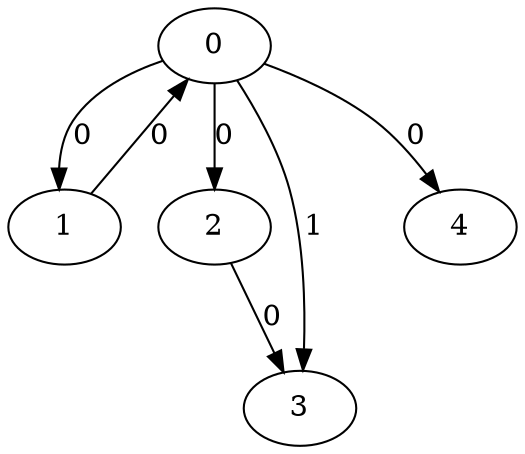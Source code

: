 // Source:14 Canonical: -1 0 0 1 0 0 -1 -1 -1 -1 -1 -1 -1 0 -1 -1 -1 -1 -1 -1 -1 -1 -1 -1 -1
digraph HRA_from_14_graph_000 {
  0 -> 1 [label="0"];
  0 -> 2 [label="0"];
  0 -> 3 [label="1"];
  1 -> 0 [label="0"];
  2 -> 3 [label="0"];
  0 -> 4 [label="0"];
}

// Source:14 Canonical: -1 0 0 1 0 0 -1 -1 -1 -1 -1 -1 -1 0 -1 -1 -1 -1 -1 -1 0 -1 -1 -1 -1
digraph HRA_from_14_graph_001 {
  0 -> 1 [label="0"];
  0 -> 2 [label="0"];
  0 -> 3 [label="1"];
  1 -> 0 [label="0"];
  2 -> 3 [label="0"];
  0 -> 4 [label="0"];
  4 -> 0 [label="0"];
}

// Source:14 Canonical: -1 0 0 1 -1 0 -1 -1 -1 0 -1 -1 -1 0 -1 -1 -1 -1 -1 -1 -1 -1 -1 -1 -1
digraph HRA_from_14_graph_002 {
  0 -> 1 [label="0"];
  0 -> 2 [label="0"];
  0 -> 3 [label="1"];
  1 -> 0 [label="0"];
  2 -> 3 [label="0"];
  1 -> 4 [label="0"];
}

// Source:14 Canonical: -1 0 0 1 0 0 -1 -1 -1 0 -1 -1 -1 0 -1 -1 -1 -1 -1 -1 -1 -1 -1 -1 -1
digraph HRA_from_14_graph_003 {
  0 -> 1 [label="0"];
  0 -> 2 [label="0"];
  0 -> 3 [label="1"];
  1 -> 0 [label="0"];
  2 -> 3 [label="0"];
  0 -> 4 [label="0"];
  1 -> 4 [label="0"];
}

// Source:14 Canonical: -1 0 0 1 -1 0 -1 -1 -1 0 -1 -1 -1 0 -1 -1 -1 -1 -1 -1 0 -1 -1 -1 -1
digraph HRA_from_14_graph_004 {
  0 -> 1 [label="0"];
  0 -> 2 [label="0"];
  0 -> 3 [label="1"];
  1 -> 0 [label="0"];
  2 -> 3 [label="0"];
  4 -> 0 [label="0"];
  1 -> 4 [label="0"];
}

// Source:14 Canonical: -1 0 0 1 0 0 -1 -1 -1 0 -1 -1 -1 0 -1 -1 -1 -1 -1 -1 0 -1 -1 -1 -1
digraph HRA_from_14_graph_005 {
  0 -> 1 [label="0"];
  0 -> 2 [label="0"];
  0 -> 3 [label="1"];
  1 -> 0 [label="0"];
  2 -> 3 [label="0"];
  0 -> 4 [label="0"];
  4 -> 0 [label="0"];
  1 -> 4 [label="0"];
}

// Source:14 Canonical: -1 0 0 1 0 0 -1 -1 -1 -1 -1 -1 -1 0 -1 -1 -1 -1 -1 -1 -1 0 -1 -1 -1
digraph HRA_from_14_graph_006 {
  0 -> 1 [label="0"];
  0 -> 2 [label="0"];
  0 -> 3 [label="1"];
  1 -> 0 [label="0"];
  2 -> 3 [label="0"];
  0 -> 4 [label="0"];
  4 -> 1 [label="0"];
}

// Source:14 Canonical: -1 0 0 1 0 0 -1 -1 -1 -1 -1 -1 -1 0 -1 -1 -1 -1 -1 -1 0 0 -1 -1 -1
digraph HRA_from_14_graph_007 {
  0 -> 1 [label="0"];
  0 -> 2 [label="0"];
  0 -> 3 [label="1"];
  1 -> 0 [label="0"];
  2 -> 3 [label="0"];
  0 -> 4 [label="0"];
  4 -> 0 [label="0"];
  4 -> 1 [label="0"];
}

// Source:14 Canonical: -1 0 0 1 -1 0 -1 -1 -1 0 -1 -1 -1 0 -1 -1 -1 -1 -1 -1 -1 0 -1 -1 -1
digraph HRA_from_14_graph_008 {
  0 -> 1 [label="0"];
  0 -> 2 [label="0"];
  0 -> 3 [label="1"];
  1 -> 0 [label="0"];
  2 -> 3 [label="0"];
  1 -> 4 [label="0"];
  4 -> 1 [label="0"];
}

// Source:14 Canonical: -1 0 0 1 0 0 -1 -1 -1 0 -1 -1 -1 0 -1 -1 -1 -1 -1 -1 -1 0 -1 -1 -1
digraph HRA_from_14_graph_009 {
  0 -> 1 [label="0"];
  0 -> 2 [label="0"];
  0 -> 3 [label="1"];
  1 -> 0 [label="0"];
  2 -> 3 [label="0"];
  0 -> 4 [label="0"];
  1 -> 4 [label="0"];
  4 -> 1 [label="0"];
}

// Source:14 Canonical: -1 0 0 1 -1 0 -1 -1 -1 0 -1 -1 -1 0 -1 -1 -1 -1 -1 -1 0 0 -1 -1 -1
digraph HRA_from_14_graph_010 {
  0 -> 1 [label="0"];
  0 -> 2 [label="0"];
  0 -> 3 [label="1"];
  1 -> 0 [label="0"];
  2 -> 3 [label="0"];
  4 -> 0 [label="0"];
  1 -> 4 [label="0"];
  4 -> 1 [label="0"];
}

// Source:14 Canonical: -1 0 0 1 0 0 -1 -1 -1 0 -1 -1 -1 0 -1 -1 -1 -1 -1 -1 0 0 -1 -1 -1
digraph HRA_from_14_graph_011 {
  0 -> 1 [label="0"];
  0 -> 2 [label="0"];
  0 -> 3 [label="1"];
  1 -> 0 [label="0"];
  2 -> 3 [label="0"];
  0 -> 4 [label="0"];
  4 -> 0 [label="0"];
  1 -> 4 [label="0"];
  4 -> 1 [label="0"];
}

// Source:14 Canonical: -1 0 0 1 -1 0 -1 -1 -1 -1 -1 -1 -1 0 0 -1 -1 -1 -1 -1 -1 -1 -1 -1 -1
digraph HRA_from_14_graph_012 {
  0 -> 1 [label="0"];
  0 -> 2 [label="0"];
  0 -> 3 [label="1"];
  1 -> 0 [label="0"];
  2 -> 3 [label="0"];
  2 -> 4 [label="0"];
}

// Source:14 Canonical: -1 0 0 1 0 0 -1 -1 -1 -1 -1 -1 -1 0 0 -1 -1 -1 -1 -1 -1 -1 -1 -1 -1
digraph HRA_from_14_graph_013 {
  0 -> 1 [label="0"];
  0 -> 2 [label="0"];
  0 -> 3 [label="1"];
  1 -> 0 [label="0"];
  2 -> 3 [label="0"];
  0 -> 4 [label="0"];
  2 -> 4 [label="0"];
}

// Source:14 Canonical: -1 0 0 1 -1 0 -1 -1 -1 -1 -1 -1 -1 0 0 -1 -1 -1 -1 -1 0 -1 -1 -1 -1
digraph HRA_from_14_graph_014 {
  0 -> 1 [label="0"];
  0 -> 2 [label="0"];
  0 -> 3 [label="1"];
  1 -> 0 [label="0"];
  2 -> 3 [label="0"];
  4 -> 0 [label="0"];
  2 -> 4 [label="0"];
}

// Source:14 Canonical: -1 0 0 1 0 0 -1 -1 -1 -1 -1 -1 -1 0 0 -1 -1 -1 -1 -1 0 -1 -1 -1 -1
digraph HRA_from_14_graph_015 {
  0 -> 1 [label="0"];
  0 -> 2 [label="0"];
  0 -> 3 [label="1"];
  1 -> 0 [label="0"];
  2 -> 3 [label="0"];
  0 -> 4 [label="0"];
  4 -> 0 [label="0"];
  2 -> 4 [label="0"];
}

// Source:14 Canonical: -1 0 0 1 -1 0 -1 -1 -1 0 -1 -1 -1 0 0 -1 -1 -1 -1 -1 -1 -1 -1 -1 -1
digraph HRA_from_14_graph_016 {
  0 -> 1 [label="0"];
  0 -> 2 [label="0"];
  0 -> 3 [label="1"];
  1 -> 0 [label="0"];
  2 -> 3 [label="0"];
  1 -> 4 [label="0"];
  2 -> 4 [label="0"];
}

// Source:14 Canonical: -1 0 0 1 0 0 -1 -1 -1 0 -1 -1 -1 0 0 -1 -1 -1 -1 -1 -1 -1 -1 -1 -1
digraph HRA_from_14_graph_017 {
  0 -> 1 [label="0"];
  0 -> 2 [label="0"];
  0 -> 3 [label="1"];
  1 -> 0 [label="0"];
  2 -> 3 [label="0"];
  0 -> 4 [label="0"];
  1 -> 4 [label="0"];
  2 -> 4 [label="0"];
}

// Source:14 Canonical: -1 0 0 1 -1 0 -1 -1 -1 0 -1 -1 -1 0 0 -1 -1 -1 -1 -1 0 -1 -1 -1 -1
digraph HRA_from_14_graph_018 {
  0 -> 1 [label="0"];
  0 -> 2 [label="0"];
  0 -> 3 [label="1"];
  1 -> 0 [label="0"];
  2 -> 3 [label="0"];
  4 -> 0 [label="0"];
  1 -> 4 [label="0"];
  2 -> 4 [label="0"];
}

// Source:14 Canonical: -1 0 0 1 0 0 -1 -1 -1 0 -1 -1 -1 0 0 -1 -1 -1 -1 -1 0 -1 -1 -1 -1
digraph HRA_from_14_graph_019 {
  0 -> 1 [label="0"];
  0 -> 2 [label="0"];
  0 -> 3 [label="1"];
  1 -> 0 [label="0"];
  2 -> 3 [label="0"];
  0 -> 4 [label="0"];
  4 -> 0 [label="0"];
  1 -> 4 [label="0"];
  2 -> 4 [label="0"];
}

// Source:14 Canonical: -1 0 0 1 -1 0 -1 -1 -1 -1 -1 -1 -1 0 0 -1 -1 -1 -1 -1 -1 0 -1 -1 -1
digraph HRA_from_14_graph_020 {
  0 -> 1 [label="0"];
  0 -> 2 [label="0"];
  0 -> 3 [label="1"];
  1 -> 0 [label="0"];
  2 -> 3 [label="0"];
  4 -> 1 [label="0"];
  2 -> 4 [label="0"];
}

// Source:14 Canonical: -1 0 0 1 0 0 -1 -1 -1 -1 -1 -1 -1 0 0 -1 -1 -1 -1 -1 -1 0 -1 -1 -1
digraph HRA_from_14_graph_021 {
  0 -> 1 [label="0"];
  0 -> 2 [label="0"];
  0 -> 3 [label="1"];
  1 -> 0 [label="0"];
  2 -> 3 [label="0"];
  0 -> 4 [label="0"];
  4 -> 1 [label="0"];
  2 -> 4 [label="0"];
}

// Source:14 Canonical: -1 0 0 1 -1 0 -1 -1 -1 -1 -1 -1 -1 0 0 -1 -1 -1 -1 -1 0 0 -1 -1 -1
digraph HRA_from_14_graph_022 {
  0 -> 1 [label="0"];
  0 -> 2 [label="0"];
  0 -> 3 [label="1"];
  1 -> 0 [label="0"];
  2 -> 3 [label="0"];
  4 -> 0 [label="0"];
  4 -> 1 [label="0"];
  2 -> 4 [label="0"];
}

// Source:14 Canonical: -1 0 0 1 0 0 -1 -1 -1 -1 -1 -1 -1 0 0 -1 -1 -1 -1 -1 0 0 -1 -1 -1
digraph HRA_from_14_graph_023 {
  0 -> 1 [label="0"];
  0 -> 2 [label="0"];
  0 -> 3 [label="1"];
  1 -> 0 [label="0"];
  2 -> 3 [label="0"];
  0 -> 4 [label="0"];
  4 -> 0 [label="0"];
  4 -> 1 [label="0"];
  2 -> 4 [label="0"];
}

// Source:14 Canonical: -1 0 0 1 -1 0 -1 -1 -1 0 -1 -1 -1 0 0 -1 -1 -1 -1 -1 -1 0 -1 -1 -1
digraph HRA_from_14_graph_024 {
  0 -> 1 [label="0"];
  0 -> 2 [label="0"];
  0 -> 3 [label="1"];
  1 -> 0 [label="0"];
  2 -> 3 [label="0"];
  1 -> 4 [label="0"];
  4 -> 1 [label="0"];
  2 -> 4 [label="0"];
}

// Source:14 Canonical: -1 0 0 1 0 0 -1 -1 -1 0 -1 -1 -1 0 0 -1 -1 -1 -1 -1 -1 0 -1 -1 -1
digraph HRA_from_14_graph_025 {
  0 -> 1 [label="0"];
  0 -> 2 [label="0"];
  0 -> 3 [label="1"];
  1 -> 0 [label="0"];
  2 -> 3 [label="0"];
  0 -> 4 [label="0"];
  1 -> 4 [label="0"];
  4 -> 1 [label="0"];
  2 -> 4 [label="0"];
}

// Source:14 Canonical: -1 0 0 1 -1 0 -1 -1 -1 0 -1 -1 -1 0 0 -1 -1 -1 -1 -1 0 0 -1 -1 -1
digraph HRA_from_14_graph_026 {
  0 -> 1 [label="0"];
  0 -> 2 [label="0"];
  0 -> 3 [label="1"];
  1 -> 0 [label="0"];
  2 -> 3 [label="0"];
  4 -> 0 [label="0"];
  1 -> 4 [label="0"];
  4 -> 1 [label="0"];
  2 -> 4 [label="0"];
}

// Source:14 Canonical: -1 0 0 1 0 0 -1 -1 -1 0 -1 -1 -1 0 0 -1 -1 -1 -1 -1 0 0 -1 -1 -1
digraph HRA_from_14_graph_027 {
  0 -> 1 [label="0"];
  0 -> 2 [label="0"];
  0 -> 3 [label="1"];
  1 -> 0 [label="0"];
  2 -> 3 [label="0"];
  0 -> 4 [label="0"];
  4 -> 0 [label="0"];
  1 -> 4 [label="0"];
  4 -> 1 [label="0"];
  2 -> 4 [label="0"];
}

// Source:14 Canonical: -1 0 0 1 0 0 -1 -1 -1 -1 -1 -1 -1 0 -1 -1 -1 -1 -1 -1 -1 -1 0 -1 -1
digraph HRA_from_14_graph_028 {
  0 -> 1 [label="0"];
  0 -> 2 [label="0"];
  0 -> 3 [label="1"];
  1 -> 0 [label="0"];
  2 -> 3 [label="0"];
  0 -> 4 [label="0"];
  4 -> 2 [label="0"];
}

// Source:14 Canonical: -1 0 0 1 0 0 -1 -1 -1 -1 -1 -1 -1 0 -1 -1 -1 -1 -1 -1 0 -1 0 -1 -1
digraph HRA_from_14_graph_029 {
  0 -> 1 [label="0"];
  0 -> 2 [label="0"];
  0 -> 3 [label="1"];
  1 -> 0 [label="0"];
  2 -> 3 [label="0"];
  0 -> 4 [label="0"];
  4 -> 0 [label="0"];
  4 -> 2 [label="0"];
}

// Source:14 Canonical: -1 0 0 1 -1 0 -1 -1 -1 0 -1 -1 -1 0 -1 -1 -1 -1 -1 -1 -1 -1 0 -1 -1
digraph HRA_from_14_graph_030 {
  0 -> 1 [label="0"];
  0 -> 2 [label="0"];
  0 -> 3 [label="1"];
  1 -> 0 [label="0"];
  2 -> 3 [label="0"];
  1 -> 4 [label="0"];
  4 -> 2 [label="0"];
}

// Source:14 Canonical: -1 0 0 1 0 0 -1 -1 -1 0 -1 -1 -1 0 -1 -1 -1 -1 -1 -1 -1 -1 0 -1 -1
digraph HRA_from_14_graph_031 {
  0 -> 1 [label="0"];
  0 -> 2 [label="0"];
  0 -> 3 [label="1"];
  1 -> 0 [label="0"];
  2 -> 3 [label="0"];
  0 -> 4 [label="0"];
  1 -> 4 [label="0"];
  4 -> 2 [label="0"];
}

// Source:14 Canonical: -1 0 0 1 -1 0 -1 -1 -1 0 -1 -1 -1 0 -1 -1 -1 -1 -1 -1 0 -1 0 -1 -1
digraph HRA_from_14_graph_032 {
  0 -> 1 [label="0"];
  0 -> 2 [label="0"];
  0 -> 3 [label="1"];
  1 -> 0 [label="0"];
  2 -> 3 [label="0"];
  4 -> 0 [label="0"];
  1 -> 4 [label="0"];
  4 -> 2 [label="0"];
}

// Source:14 Canonical: -1 0 0 1 0 0 -1 -1 -1 0 -1 -1 -1 0 -1 -1 -1 -1 -1 -1 0 -1 0 -1 -1
digraph HRA_from_14_graph_033 {
  0 -> 1 [label="0"];
  0 -> 2 [label="0"];
  0 -> 3 [label="1"];
  1 -> 0 [label="0"];
  2 -> 3 [label="0"];
  0 -> 4 [label="0"];
  4 -> 0 [label="0"];
  1 -> 4 [label="0"];
  4 -> 2 [label="0"];
}

// Source:14 Canonical: -1 0 0 1 0 0 -1 -1 -1 -1 -1 -1 -1 0 -1 -1 -1 -1 -1 -1 -1 0 0 -1 -1
digraph HRA_from_14_graph_034 {
  0 -> 1 [label="0"];
  0 -> 2 [label="0"];
  0 -> 3 [label="1"];
  1 -> 0 [label="0"];
  2 -> 3 [label="0"];
  0 -> 4 [label="0"];
  4 -> 1 [label="0"];
  4 -> 2 [label="0"];
}

// Source:14 Canonical: -1 0 0 1 0 0 -1 -1 -1 -1 -1 -1 -1 0 -1 -1 -1 -1 -1 -1 0 0 0 -1 -1
digraph HRA_from_14_graph_035 {
  0 -> 1 [label="0"];
  0 -> 2 [label="0"];
  0 -> 3 [label="1"];
  1 -> 0 [label="0"];
  2 -> 3 [label="0"];
  0 -> 4 [label="0"];
  4 -> 0 [label="0"];
  4 -> 1 [label="0"];
  4 -> 2 [label="0"];
}

// Source:14 Canonical: -1 0 0 1 -1 0 -1 -1 -1 0 -1 -1 -1 0 -1 -1 -1 -1 -1 -1 -1 0 0 -1 -1
digraph HRA_from_14_graph_036 {
  0 -> 1 [label="0"];
  0 -> 2 [label="0"];
  0 -> 3 [label="1"];
  1 -> 0 [label="0"];
  2 -> 3 [label="0"];
  1 -> 4 [label="0"];
  4 -> 1 [label="0"];
  4 -> 2 [label="0"];
}

// Source:14 Canonical: -1 0 0 1 0 0 -1 -1 -1 0 -1 -1 -1 0 -1 -1 -1 -1 -1 -1 -1 0 0 -1 -1
digraph HRA_from_14_graph_037 {
  0 -> 1 [label="0"];
  0 -> 2 [label="0"];
  0 -> 3 [label="1"];
  1 -> 0 [label="0"];
  2 -> 3 [label="0"];
  0 -> 4 [label="0"];
  1 -> 4 [label="0"];
  4 -> 1 [label="0"];
  4 -> 2 [label="0"];
}

// Source:14 Canonical: -1 0 0 1 -1 0 -1 -1 -1 0 -1 -1 -1 0 -1 -1 -1 -1 -1 -1 0 0 0 -1 -1
digraph HRA_from_14_graph_038 {
  0 -> 1 [label="0"];
  0 -> 2 [label="0"];
  0 -> 3 [label="1"];
  1 -> 0 [label="0"];
  2 -> 3 [label="0"];
  4 -> 0 [label="0"];
  1 -> 4 [label="0"];
  4 -> 1 [label="0"];
  4 -> 2 [label="0"];
}

// Source:14 Canonical: -1 0 0 1 0 0 -1 -1 -1 0 -1 -1 -1 0 -1 -1 -1 -1 -1 -1 0 0 0 -1 -1
digraph HRA_from_14_graph_039 {
  0 -> 1 [label="0"];
  0 -> 2 [label="0"];
  0 -> 3 [label="1"];
  1 -> 0 [label="0"];
  2 -> 3 [label="0"];
  0 -> 4 [label="0"];
  4 -> 0 [label="0"];
  1 -> 4 [label="0"];
  4 -> 1 [label="0"];
  4 -> 2 [label="0"];
}

// Source:14 Canonical: -1 0 0 1 -1 0 -1 -1 -1 -1 -1 -1 -1 0 0 -1 -1 -1 -1 -1 -1 -1 0 -1 -1
digraph HRA_from_14_graph_040 {
  0 -> 1 [label="0"];
  0 -> 2 [label="0"];
  0 -> 3 [label="1"];
  1 -> 0 [label="0"];
  2 -> 3 [label="0"];
  2 -> 4 [label="0"];
  4 -> 2 [label="0"];
}

// Source:14 Canonical: -1 0 0 1 0 0 -1 -1 -1 -1 -1 -1 -1 0 0 -1 -1 -1 -1 -1 -1 -1 0 -1 -1
digraph HRA_from_14_graph_041 {
  0 -> 1 [label="0"];
  0 -> 2 [label="0"];
  0 -> 3 [label="1"];
  1 -> 0 [label="0"];
  2 -> 3 [label="0"];
  0 -> 4 [label="0"];
  2 -> 4 [label="0"];
  4 -> 2 [label="0"];
}

// Source:14 Canonical: -1 0 0 1 -1 0 -1 -1 -1 -1 -1 -1 -1 0 0 -1 -1 -1 -1 -1 0 -1 0 -1 -1
digraph HRA_from_14_graph_042 {
  0 -> 1 [label="0"];
  0 -> 2 [label="0"];
  0 -> 3 [label="1"];
  1 -> 0 [label="0"];
  2 -> 3 [label="0"];
  4 -> 0 [label="0"];
  2 -> 4 [label="0"];
  4 -> 2 [label="0"];
}

// Source:14 Canonical: -1 0 0 1 0 0 -1 -1 -1 -1 -1 -1 -1 0 0 -1 -1 -1 -1 -1 0 -1 0 -1 -1
digraph HRA_from_14_graph_043 {
  0 -> 1 [label="0"];
  0 -> 2 [label="0"];
  0 -> 3 [label="1"];
  1 -> 0 [label="0"];
  2 -> 3 [label="0"];
  0 -> 4 [label="0"];
  4 -> 0 [label="0"];
  2 -> 4 [label="0"];
  4 -> 2 [label="0"];
}

// Source:14 Canonical: -1 0 0 1 -1 0 -1 -1 -1 0 -1 -1 -1 0 0 -1 -1 -1 -1 -1 -1 -1 0 -1 -1
digraph HRA_from_14_graph_044 {
  0 -> 1 [label="0"];
  0 -> 2 [label="0"];
  0 -> 3 [label="1"];
  1 -> 0 [label="0"];
  2 -> 3 [label="0"];
  1 -> 4 [label="0"];
  2 -> 4 [label="0"];
  4 -> 2 [label="0"];
}

// Source:14 Canonical: -1 0 0 1 0 0 -1 -1 -1 0 -1 -1 -1 0 0 -1 -1 -1 -1 -1 -1 -1 0 -1 -1
digraph HRA_from_14_graph_045 {
  0 -> 1 [label="0"];
  0 -> 2 [label="0"];
  0 -> 3 [label="1"];
  1 -> 0 [label="0"];
  2 -> 3 [label="0"];
  0 -> 4 [label="0"];
  1 -> 4 [label="0"];
  2 -> 4 [label="0"];
  4 -> 2 [label="0"];
}

// Source:14 Canonical: -1 0 0 1 -1 0 -1 -1 -1 0 -1 -1 -1 0 0 -1 -1 -1 -1 -1 0 -1 0 -1 -1
digraph HRA_from_14_graph_046 {
  0 -> 1 [label="0"];
  0 -> 2 [label="0"];
  0 -> 3 [label="1"];
  1 -> 0 [label="0"];
  2 -> 3 [label="0"];
  4 -> 0 [label="0"];
  1 -> 4 [label="0"];
  2 -> 4 [label="0"];
  4 -> 2 [label="0"];
}

// Source:14 Canonical: -1 0 0 1 0 0 -1 -1 -1 0 -1 -1 -1 0 0 -1 -1 -1 -1 -1 0 -1 0 -1 -1
digraph HRA_from_14_graph_047 {
  0 -> 1 [label="0"];
  0 -> 2 [label="0"];
  0 -> 3 [label="1"];
  1 -> 0 [label="0"];
  2 -> 3 [label="0"];
  0 -> 4 [label="0"];
  4 -> 0 [label="0"];
  1 -> 4 [label="0"];
  2 -> 4 [label="0"];
  4 -> 2 [label="0"];
}

// Source:14 Canonical: -1 0 0 1 -1 0 -1 -1 -1 -1 -1 -1 -1 0 0 -1 -1 -1 -1 -1 -1 0 0 -1 -1
digraph HRA_from_14_graph_048 {
  0 -> 1 [label="0"];
  0 -> 2 [label="0"];
  0 -> 3 [label="1"];
  1 -> 0 [label="0"];
  2 -> 3 [label="0"];
  4 -> 1 [label="0"];
  2 -> 4 [label="0"];
  4 -> 2 [label="0"];
}

// Source:14 Canonical: -1 0 0 1 0 0 -1 -1 -1 -1 -1 -1 -1 0 0 -1 -1 -1 -1 -1 -1 0 0 -1 -1
digraph HRA_from_14_graph_049 {
  0 -> 1 [label="0"];
  0 -> 2 [label="0"];
  0 -> 3 [label="1"];
  1 -> 0 [label="0"];
  2 -> 3 [label="0"];
  0 -> 4 [label="0"];
  4 -> 1 [label="0"];
  2 -> 4 [label="0"];
  4 -> 2 [label="0"];
}

// Source:14 Canonical: -1 0 0 1 -1 0 -1 -1 -1 -1 -1 -1 -1 0 0 -1 -1 -1 -1 -1 0 0 0 -1 -1
digraph HRA_from_14_graph_050 {
  0 -> 1 [label="0"];
  0 -> 2 [label="0"];
  0 -> 3 [label="1"];
  1 -> 0 [label="0"];
  2 -> 3 [label="0"];
  4 -> 0 [label="0"];
  4 -> 1 [label="0"];
  2 -> 4 [label="0"];
  4 -> 2 [label="0"];
}

// Source:14 Canonical: -1 0 0 1 0 0 -1 -1 -1 -1 -1 -1 -1 0 0 -1 -1 -1 -1 -1 0 0 0 -1 -1
digraph HRA_from_14_graph_051 {
  0 -> 1 [label="0"];
  0 -> 2 [label="0"];
  0 -> 3 [label="1"];
  1 -> 0 [label="0"];
  2 -> 3 [label="0"];
  0 -> 4 [label="0"];
  4 -> 0 [label="0"];
  4 -> 1 [label="0"];
  2 -> 4 [label="0"];
  4 -> 2 [label="0"];
}

// Source:14 Canonical: -1 0 0 1 -1 0 -1 -1 -1 0 -1 -1 -1 0 0 -1 -1 -1 -1 -1 -1 0 0 -1 -1
digraph HRA_from_14_graph_052 {
  0 -> 1 [label="0"];
  0 -> 2 [label="0"];
  0 -> 3 [label="1"];
  1 -> 0 [label="0"];
  2 -> 3 [label="0"];
  1 -> 4 [label="0"];
  4 -> 1 [label="0"];
  2 -> 4 [label="0"];
  4 -> 2 [label="0"];
}

// Source:14 Canonical: -1 0 0 1 0 0 -1 -1 -1 0 -1 -1 -1 0 0 -1 -1 -1 -1 -1 -1 0 0 -1 -1
digraph HRA_from_14_graph_053 {
  0 -> 1 [label="0"];
  0 -> 2 [label="0"];
  0 -> 3 [label="1"];
  1 -> 0 [label="0"];
  2 -> 3 [label="0"];
  0 -> 4 [label="0"];
  1 -> 4 [label="0"];
  4 -> 1 [label="0"];
  2 -> 4 [label="0"];
  4 -> 2 [label="0"];
}

// Source:14 Canonical: -1 0 0 1 -1 0 -1 -1 -1 0 -1 -1 -1 0 0 -1 -1 -1 -1 -1 0 0 0 -1 -1
digraph HRA_from_14_graph_054 {
  0 -> 1 [label="0"];
  0 -> 2 [label="0"];
  0 -> 3 [label="1"];
  1 -> 0 [label="0"];
  2 -> 3 [label="0"];
  4 -> 0 [label="0"];
  1 -> 4 [label="0"];
  4 -> 1 [label="0"];
  2 -> 4 [label="0"];
  4 -> 2 [label="0"];
}

// Source:14 Canonical: -1 0 0 1 0 0 -1 -1 -1 0 -1 -1 -1 0 0 -1 -1 -1 -1 -1 0 0 0 -1 -1
digraph HRA_from_14_graph_055 {
  0 -> 1 [label="0"];
  0 -> 2 [label="0"];
  0 -> 3 [label="1"];
  1 -> 0 [label="0"];
  2 -> 3 [label="0"];
  0 -> 4 [label="0"];
  4 -> 0 [label="0"];
  1 -> 4 [label="0"];
  4 -> 1 [label="0"];
  2 -> 4 [label="0"];
  4 -> 2 [label="0"];
}

// Source:14 Canonical: -1 0 0 1 -1 0 -1 -1 -1 -1 -1 -1 -1 0 -1 -1 -1 -1 -1 0 -1 -1 -1 -1 -1
digraph HRA_from_14_graph_056 {
  0 -> 1 [label="0"];
  0 -> 2 [label="0"];
  0 -> 3 [label="1"];
  1 -> 0 [label="0"];
  2 -> 3 [label="0"];
  3 -> 4 [label="0"];
}

// Source:14 Canonical: -1 0 0 1 0 0 -1 -1 -1 -1 -1 -1 -1 0 -1 -1 -1 -1 -1 0 -1 -1 -1 -1 -1
digraph HRA_from_14_graph_057 {
  0 -> 1 [label="0"];
  0 -> 2 [label="0"];
  0 -> 3 [label="1"];
  1 -> 0 [label="0"];
  2 -> 3 [label="0"];
  0 -> 4 [label="0"];
  3 -> 4 [label="0"];
}

// Source:14 Canonical: -1 0 0 1 -1 0 -1 -1 -1 -1 -1 -1 -1 0 -1 -1 -1 -1 -1 0 0 -1 -1 -1 -1
digraph HRA_from_14_graph_058 {
  0 -> 1 [label="0"];
  0 -> 2 [label="0"];
  0 -> 3 [label="1"];
  1 -> 0 [label="0"];
  2 -> 3 [label="0"];
  4 -> 0 [label="0"];
  3 -> 4 [label="0"];
}

// Source:14 Canonical: -1 0 0 1 0 0 -1 -1 -1 -1 -1 -1 -1 0 -1 -1 -1 -1 -1 0 0 -1 -1 -1 -1
digraph HRA_from_14_graph_059 {
  0 -> 1 [label="0"];
  0 -> 2 [label="0"];
  0 -> 3 [label="1"];
  1 -> 0 [label="0"];
  2 -> 3 [label="0"];
  0 -> 4 [label="0"];
  4 -> 0 [label="0"];
  3 -> 4 [label="0"];
}

// Source:14 Canonical: -1 0 0 1 -1 0 -1 -1 -1 0 -1 -1 -1 0 -1 -1 -1 -1 -1 0 -1 -1 -1 -1 -1
digraph HRA_from_14_graph_060 {
  0 -> 1 [label="0"];
  0 -> 2 [label="0"];
  0 -> 3 [label="1"];
  1 -> 0 [label="0"];
  2 -> 3 [label="0"];
  1 -> 4 [label="0"];
  3 -> 4 [label="0"];
}

// Source:14 Canonical: -1 0 0 1 0 0 -1 -1 -1 0 -1 -1 -1 0 -1 -1 -1 -1 -1 0 -1 -1 -1 -1 -1
digraph HRA_from_14_graph_061 {
  0 -> 1 [label="0"];
  0 -> 2 [label="0"];
  0 -> 3 [label="1"];
  1 -> 0 [label="0"];
  2 -> 3 [label="0"];
  0 -> 4 [label="0"];
  1 -> 4 [label="0"];
  3 -> 4 [label="0"];
}

// Source:14 Canonical: -1 0 0 1 -1 0 -1 -1 -1 0 -1 -1 -1 0 -1 -1 -1 -1 -1 0 0 -1 -1 -1 -1
digraph HRA_from_14_graph_062 {
  0 -> 1 [label="0"];
  0 -> 2 [label="0"];
  0 -> 3 [label="1"];
  1 -> 0 [label="0"];
  2 -> 3 [label="0"];
  4 -> 0 [label="0"];
  1 -> 4 [label="0"];
  3 -> 4 [label="0"];
}

// Source:14 Canonical: -1 0 0 1 0 0 -1 -1 -1 0 -1 -1 -1 0 -1 -1 -1 -1 -1 0 0 -1 -1 -1 -1
digraph HRA_from_14_graph_063 {
  0 -> 1 [label="0"];
  0 -> 2 [label="0"];
  0 -> 3 [label="1"];
  1 -> 0 [label="0"];
  2 -> 3 [label="0"];
  0 -> 4 [label="0"];
  4 -> 0 [label="0"];
  1 -> 4 [label="0"];
  3 -> 4 [label="0"];
}

// Source:14 Canonical: -1 0 0 1 -1 0 -1 -1 -1 -1 -1 -1 -1 0 -1 -1 -1 -1 -1 0 -1 0 -1 -1 -1
digraph HRA_from_14_graph_064 {
  0 -> 1 [label="0"];
  0 -> 2 [label="0"];
  0 -> 3 [label="1"];
  1 -> 0 [label="0"];
  2 -> 3 [label="0"];
  4 -> 1 [label="0"];
  3 -> 4 [label="0"];
}

// Source:14 Canonical: -1 0 0 1 0 0 -1 -1 -1 -1 -1 -1 -1 0 -1 -1 -1 -1 -1 0 -1 0 -1 -1 -1
digraph HRA_from_14_graph_065 {
  0 -> 1 [label="0"];
  0 -> 2 [label="0"];
  0 -> 3 [label="1"];
  1 -> 0 [label="0"];
  2 -> 3 [label="0"];
  0 -> 4 [label="0"];
  4 -> 1 [label="0"];
  3 -> 4 [label="0"];
}

// Source:14 Canonical: -1 0 0 1 -1 0 -1 -1 -1 -1 -1 -1 -1 0 -1 -1 -1 -1 -1 0 0 0 -1 -1 -1
digraph HRA_from_14_graph_066 {
  0 -> 1 [label="0"];
  0 -> 2 [label="0"];
  0 -> 3 [label="1"];
  1 -> 0 [label="0"];
  2 -> 3 [label="0"];
  4 -> 0 [label="0"];
  4 -> 1 [label="0"];
  3 -> 4 [label="0"];
}

// Source:14 Canonical: -1 0 0 1 0 0 -1 -1 -1 -1 -1 -1 -1 0 -1 -1 -1 -1 -1 0 0 0 -1 -1 -1
digraph HRA_from_14_graph_067 {
  0 -> 1 [label="0"];
  0 -> 2 [label="0"];
  0 -> 3 [label="1"];
  1 -> 0 [label="0"];
  2 -> 3 [label="0"];
  0 -> 4 [label="0"];
  4 -> 0 [label="0"];
  4 -> 1 [label="0"];
  3 -> 4 [label="0"];
}

// Source:14 Canonical: -1 0 0 1 -1 0 -1 -1 -1 0 -1 -1 -1 0 -1 -1 -1 -1 -1 0 -1 0 -1 -1 -1
digraph HRA_from_14_graph_068 {
  0 -> 1 [label="0"];
  0 -> 2 [label="0"];
  0 -> 3 [label="1"];
  1 -> 0 [label="0"];
  2 -> 3 [label="0"];
  1 -> 4 [label="0"];
  4 -> 1 [label="0"];
  3 -> 4 [label="0"];
}

// Source:14 Canonical: -1 0 0 1 0 0 -1 -1 -1 0 -1 -1 -1 0 -1 -1 -1 -1 -1 0 -1 0 -1 -1 -1
digraph HRA_from_14_graph_069 {
  0 -> 1 [label="0"];
  0 -> 2 [label="0"];
  0 -> 3 [label="1"];
  1 -> 0 [label="0"];
  2 -> 3 [label="0"];
  0 -> 4 [label="0"];
  1 -> 4 [label="0"];
  4 -> 1 [label="0"];
  3 -> 4 [label="0"];
}

// Source:14 Canonical: -1 0 0 1 -1 0 -1 -1 -1 0 -1 -1 -1 0 -1 -1 -1 -1 -1 0 0 0 -1 -1 -1
digraph HRA_from_14_graph_070 {
  0 -> 1 [label="0"];
  0 -> 2 [label="0"];
  0 -> 3 [label="1"];
  1 -> 0 [label="0"];
  2 -> 3 [label="0"];
  4 -> 0 [label="0"];
  1 -> 4 [label="0"];
  4 -> 1 [label="0"];
  3 -> 4 [label="0"];
}

// Source:14 Canonical: -1 0 0 1 0 0 -1 -1 -1 0 -1 -1 -1 0 -1 -1 -1 -1 -1 0 0 0 -1 -1 -1
digraph HRA_from_14_graph_071 {
  0 -> 1 [label="0"];
  0 -> 2 [label="0"];
  0 -> 3 [label="1"];
  1 -> 0 [label="0"];
  2 -> 3 [label="0"];
  0 -> 4 [label="0"];
  4 -> 0 [label="0"];
  1 -> 4 [label="0"];
  4 -> 1 [label="0"];
  3 -> 4 [label="0"];
}

// Source:14 Canonical: -1 0 0 1 -1 0 -1 -1 -1 -1 -1 -1 -1 0 0 -1 -1 -1 -1 0 -1 -1 -1 -1 -1
digraph HRA_from_14_graph_072 {
  0 -> 1 [label="0"];
  0 -> 2 [label="0"];
  0 -> 3 [label="1"];
  1 -> 0 [label="0"];
  2 -> 3 [label="0"];
  2 -> 4 [label="0"];
  3 -> 4 [label="0"];
}

// Source:14 Canonical: -1 0 0 1 0 0 -1 -1 -1 -1 -1 -1 -1 0 0 -1 -1 -1 -1 0 -1 -1 -1 -1 -1
digraph HRA_from_14_graph_073 {
  0 -> 1 [label="0"];
  0 -> 2 [label="0"];
  0 -> 3 [label="1"];
  1 -> 0 [label="0"];
  2 -> 3 [label="0"];
  0 -> 4 [label="0"];
  2 -> 4 [label="0"];
  3 -> 4 [label="0"];
}

// Source:14 Canonical: -1 0 0 1 -1 0 -1 -1 -1 -1 -1 -1 -1 0 0 -1 -1 -1 -1 0 0 -1 -1 -1 -1
digraph HRA_from_14_graph_074 {
  0 -> 1 [label="0"];
  0 -> 2 [label="0"];
  0 -> 3 [label="1"];
  1 -> 0 [label="0"];
  2 -> 3 [label="0"];
  4 -> 0 [label="0"];
  2 -> 4 [label="0"];
  3 -> 4 [label="0"];
}

// Source:14 Canonical: -1 0 0 1 0 0 -1 -1 -1 -1 -1 -1 -1 0 0 -1 -1 -1 -1 0 0 -1 -1 -1 -1
digraph HRA_from_14_graph_075 {
  0 -> 1 [label="0"];
  0 -> 2 [label="0"];
  0 -> 3 [label="1"];
  1 -> 0 [label="0"];
  2 -> 3 [label="0"];
  0 -> 4 [label="0"];
  4 -> 0 [label="0"];
  2 -> 4 [label="0"];
  3 -> 4 [label="0"];
}

// Source:14 Canonical: -1 0 0 1 -1 0 -1 -1 -1 0 -1 -1 -1 0 0 -1 -1 -1 -1 0 -1 -1 -1 -1 -1
digraph HRA_from_14_graph_076 {
  0 -> 1 [label="0"];
  0 -> 2 [label="0"];
  0 -> 3 [label="1"];
  1 -> 0 [label="0"];
  2 -> 3 [label="0"];
  1 -> 4 [label="0"];
  2 -> 4 [label="0"];
  3 -> 4 [label="0"];
}

// Source:14 Canonical: -1 0 0 1 0 0 -1 -1 -1 0 -1 -1 -1 0 0 -1 -1 -1 -1 0 -1 -1 -1 -1 -1
digraph HRA_from_14_graph_077 {
  0 -> 1 [label="0"];
  0 -> 2 [label="0"];
  0 -> 3 [label="1"];
  1 -> 0 [label="0"];
  2 -> 3 [label="0"];
  0 -> 4 [label="0"];
  1 -> 4 [label="0"];
  2 -> 4 [label="0"];
  3 -> 4 [label="0"];
}

// Source:14 Canonical: -1 0 0 1 -1 0 -1 -1 -1 0 -1 -1 -1 0 0 -1 -1 -1 -1 0 0 -1 -1 -1 -1
digraph HRA_from_14_graph_078 {
  0 -> 1 [label="0"];
  0 -> 2 [label="0"];
  0 -> 3 [label="1"];
  1 -> 0 [label="0"];
  2 -> 3 [label="0"];
  4 -> 0 [label="0"];
  1 -> 4 [label="0"];
  2 -> 4 [label="0"];
  3 -> 4 [label="0"];
}

// Source:14 Canonical: -1 0 0 1 0 0 -1 -1 -1 0 -1 -1 -1 0 0 -1 -1 -1 -1 0 0 -1 -1 -1 -1
digraph HRA_from_14_graph_079 {
  0 -> 1 [label="0"];
  0 -> 2 [label="0"];
  0 -> 3 [label="1"];
  1 -> 0 [label="0"];
  2 -> 3 [label="0"];
  0 -> 4 [label="0"];
  4 -> 0 [label="0"];
  1 -> 4 [label="0"];
  2 -> 4 [label="0"];
  3 -> 4 [label="0"];
}

// Source:14 Canonical: -1 0 0 1 -1 0 -1 -1 -1 -1 -1 -1 -1 0 0 -1 -1 -1 -1 0 -1 0 -1 -1 -1
digraph HRA_from_14_graph_080 {
  0 -> 1 [label="0"];
  0 -> 2 [label="0"];
  0 -> 3 [label="1"];
  1 -> 0 [label="0"];
  2 -> 3 [label="0"];
  4 -> 1 [label="0"];
  2 -> 4 [label="0"];
  3 -> 4 [label="0"];
}

// Source:14 Canonical: -1 0 0 1 0 0 -1 -1 -1 -1 -1 -1 -1 0 0 -1 -1 -1 -1 0 -1 0 -1 -1 -1
digraph HRA_from_14_graph_081 {
  0 -> 1 [label="0"];
  0 -> 2 [label="0"];
  0 -> 3 [label="1"];
  1 -> 0 [label="0"];
  2 -> 3 [label="0"];
  0 -> 4 [label="0"];
  4 -> 1 [label="0"];
  2 -> 4 [label="0"];
  3 -> 4 [label="0"];
}

// Source:14 Canonical: -1 0 0 1 -1 0 -1 -1 -1 -1 -1 -1 -1 0 0 -1 -1 -1 -1 0 0 0 -1 -1 -1
digraph HRA_from_14_graph_082 {
  0 -> 1 [label="0"];
  0 -> 2 [label="0"];
  0 -> 3 [label="1"];
  1 -> 0 [label="0"];
  2 -> 3 [label="0"];
  4 -> 0 [label="0"];
  4 -> 1 [label="0"];
  2 -> 4 [label="0"];
  3 -> 4 [label="0"];
}

// Source:14 Canonical: -1 0 0 1 0 0 -1 -1 -1 -1 -1 -1 -1 0 0 -1 -1 -1 -1 0 0 0 -1 -1 -1
digraph HRA_from_14_graph_083 {
  0 -> 1 [label="0"];
  0 -> 2 [label="0"];
  0 -> 3 [label="1"];
  1 -> 0 [label="0"];
  2 -> 3 [label="0"];
  0 -> 4 [label="0"];
  4 -> 0 [label="0"];
  4 -> 1 [label="0"];
  2 -> 4 [label="0"];
  3 -> 4 [label="0"];
}

// Source:14 Canonical: -1 0 0 1 -1 0 -1 -1 -1 0 -1 -1 -1 0 0 -1 -1 -1 -1 0 -1 0 -1 -1 -1
digraph HRA_from_14_graph_084 {
  0 -> 1 [label="0"];
  0 -> 2 [label="0"];
  0 -> 3 [label="1"];
  1 -> 0 [label="0"];
  2 -> 3 [label="0"];
  1 -> 4 [label="0"];
  4 -> 1 [label="0"];
  2 -> 4 [label="0"];
  3 -> 4 [label="0"];
}

// Source:14 Canonical: -1 0 0 1 0 0 -1 -1 -1 0 -1 -1 -1 0 0 -1 -1 -1 -1 0 -1 0 -1 -1 -1
digraph HRA_from_14_graph_085 {
  0 -> 1 [label="0"];
  0 -> 2 [label="0"];
  0 -> 3 [label="1"];
  1 -> 0 [label="0"];
  2 -> 3 [label="0"];
  0 -> 4 [label="0"];
  1 -> 4 [label="0"];
  4 -> 1 [label="0"];
  2 -> 4 [label="0"];
  3 -> 4 [label="0"];
}

// Source:14 Canonical: -1 0 0 1 -1 0 -1 -1 -1 0 -1 -1 -1 0 0 -1 -1 -1 -1 0 0 0 -1 -1 -1
digraph HRA_from_14_graph_086 {
  0 -> 1 [label="0"];
  0 -> 2 [label="0"];
  0 -> 3 [label="1"];
  1 -> 0 [label="0"];
  2 -> 3 [label="0"];
  4 -> 0 [label="0"];
  1 -> 4 [label="0"];
  4 -> 1 [label="0"];
  2 -> 4 [label="0"];
  3 -> 4 [label="0"];
}

// Source:14 Canonical: -1 0 0 1 0 0 -1 -1 -1 0 -1 -1 -1 0 0 -1 -1 -1 -1 0 0 0 -1 -1 -1
digraph HRA_from_14_graph_087 {
  0 -> 1 [label="0"];
  0 -> 2 [label="0"];
  0 -> 3 [label="1"];
  1 -> 0 [label="0"];
  2 -> 3 [label="0"];
  0 -> 4 [label="0"];
  4 -> 0 [label="0"];
  1 -> 4 [label="0"];
  4 -> 1 [label="0"];
  2 -> 4 [label="0"];
  3 -> 4 [label="0"];
}

// Source:14 Canonical: -1 0 0 1 -1 0 -1 -1 -1 -1 -1 -1 -1 0 -1 -1 -1 -1 -1 0 -1 -1 0 -1 -1
digraph HRA_from_14_graph_088 {
  0 -> 1 [label="0"];
  0 -> 2 [label="0"];
  0 -> 3 [label="1"];
  1 -> 0 [label="0"];
  2 -> 3 [label="0"];
  4 -> 2 [label="0"];
  3 -> 4 [label="0"];
}

// Source:14 Canonical: -1 0 0 1 0 0 -1 -1 -1 -1 -1 -1 -1 0 -1 -1 -1 -1 -1 0 -1 -1 0 -1 -1
digraph HRA_from_14_graph_089 {
  0 -> 1 [label="0"];
  0 -> 2 [label="0"];
  0 -> 3 [label="1"];
  1 -> 0 [label="0"];
  2 -> 3 [label="0"];
  0 -> 4 [label="0"];
  4 -> 2 [label="0"];
  3 -> 4 [label="0"];
}

// Source:14 Canonical: -1 0 0 1 -1 0 -1 -1 -1 -1 -1 -1 -1 0 -1 -1 -1 -1 -1 0 0 -1 0 -1 -1
digraph HRA_from_14_graph_090 {
  0 -> 1 [label="0"];
  0 -> 2 [label="0"];
  0 -> 3 [label="1"];
  1 -> 0 [label="0"];
  2 -> 3 [label="0"];
  4 -> 0 [label="0"];
  4 -> 2 [label="0"];
  3 -> 4 [label="0"];
}

// Source:14 Canonical: -1 0 0 1 0 0 -1 -1 -1 -1 -1 -1 -1 0 -1 -1 -1 -1 -1 0 0 -1 0 -1 -1
digraph HRA_from_14_graph_091 {
  0 -> 1 [label="0"];
  0 -> 2 [label="0"];
  0 -> 3 [label="1"];
  1 -> 0 [label="0"];
  2 -> 3 [label="0"];
  0 -> 4 [label="0"];
  4 -> 0 [label="0"];
  4 -> 2 [label="0"];
  3 -> 4 [label="0"];
}

// Source:14 Canonical: -1 0 0 1 -1 0 -1 -1 -1 0 -1 -1 -1 0 -1 -1 -1 -1 -1 0 -1 -1 0 -1 -1
digraph HRA_from_14_graph_092 {
  0 -> 1 [label="0"];
  0 -> 2 [label="0"];
  0 -> 3 [label="1"];
  1 -> 0 [label="0"];
  2 -> 3 [label="0"];
  1 -> 4 [label="0"];
  4 -> 2 [label="0"];
  3 -> 4 [label="0"];
}

// Source:14 Canonical: -1 0 0 1 0 0 -1 -1 -1 0 -1 -1 -1 0 -1 -1 -1 -1 -1 0 -1 -1 0 -1 -1
digraph HRA_from_14_graph_093 {
  0 -> 1 [label="0"];
  0 -> 2 [label="0"];
  0 -> 3 [label="1"];
  1 -> 0 [label="0"];
  2 -> 3 [label="0"];
  0 -> 4 [label="0"];
  1 -> 4 [label="0"];
  4 -> 2 [label="0"];
  3 -> 4 [label="0"];
}

// Source:14 Canonical: -1 0 0 1 -1 0 -1 -1 -1 0 -1 -1 -1 0 -1 -1 -1 -1 -1 0 0 -1 0 -1 -1
digraph HRA_from_14_graph_094 {
  0 -> 1 [label="0"];
  0 -> 2 [label="0"];
  0 -> 3 [label="1"];
  1 -> 0 [label="0"];
  2 -> 3 [label="0"];
  4 -> 0 [label="0"];
  1 -> 4 [label="0"];
  4 -> 2 [label="0"];
  3 -> 4 [label="0"];
}

// Source:14 Canonical: -1 0 0 1 0 0 -1 -1 -1 0 -1 -1 -1 0 -1 -1 -1 -1 -1 0 0 -1 0 -1 -1
digraph HRA_from_14_graph_095 {
  0 -> 1 [label="0"];
  0 -> 2 [label="0"];
  0 -> 3 [label="1"];
  1 -> 0 [label="0"];
  2 -> 3 [label="0"];
  0 -> 4 [label="0"];
  4 -> 0 [label="0"];
  1 -> 4 [label="0"];
  4 -> 2 [label="0"];
  3 -> 4 [label="0"];
}

// Source:14 Canonical: -1 0 0 1 -1 0 -1 -1 -1 -1 -1 -1 -1 0 -1 -1 -1 -1 -1 0 -1 0 0 -1 -1
digraph HRA_from_14_graph_096 {
  0 -> 1 [label="0"];
  0 -> 2 [label="0"];
  0 -> 3 [label="1"];
  1 -> 0 [label="0"];
  2 -> 3 [label="0"];
  4 -> 1 [label="0"];
  4 -> 2 [label="0"];
  3 -> 4 [label="0"];
}

// Source:14 Canonical: -1 0 0 1 0 0 -1 -1 -1 -1 -1 -1 -1 0 -1 -1 -1 -1 -1 0 -1 0 0 -1 -1
digraph HRA_from_14_graph_097 {
  0 -> 1 [label="0"];
  0 -> 2 [label="0"];
  0 -> 3 [label="1"];
  1 -> 0 [label="0"];
  2 -> 3 [label="0"];
  0 -> 4 [label="0"];
  4 -> 1 [label="0"];
  4 -> 2 [label="0"];
  3 -> 4 [label="0"];
}

// Source:14 Canonical: -1 0 0 1 -1 0 -1 -1 -1 -1 -1 -1 -1 0 -1 -1 -1 -1 -1 0 0 0 0 -1 -1
digraph HRA_from_14_graph_098 {
  0 -> 1 [label="0"];
  0 -> 2 [label="0"];
  0 -> 3 [label="1"];
  1 -> 0 [label="0"];
  2 -> 3 [label="0"];
  4 -> 0 [label="0"];
  4 -> 1 [label="0"];
  4 -> 2 [label="0"];
  3 -> 4 [label="0"];
}

// Source:14 Canonical: -1 0 0 1 0 0 -1 -1 -1 -1 -1 -1 -1 0 -1 -1 -1 -1 -1 0 0 0 0 -1 -1
digraph HRA_from_14_graph_099 {
  0 -> 1 [label="0"];
  0 -> 2 [label="0"];
  0 -> 3 [label="1"];
  1 -> 0 [label="0"];
  2 -> 3 [label="0"];
  0 -> 4 [label="0"];
  4 -> 0 [label="0"];
  4 -> 1 [label="0"];
  4 -> 2 [label="0"];
  3 -> 4 [label="0"];
}

// Source:14 Canonical: -1 0 0 1 -1 0 -1 -1 -1 0 -1 -1 -1 0 -1 -1 -1 -1 -1 0 -1 0 0 -1 -1
digraph HRA_from_14_graph_100 {
  0 -> 1 [label="0"];
  0 -> 2 [label="0"];
  0 -> 3 [label="1"];
  1 -> 0 [label="0"];
  2 -> 3 [label="0"];
  1 -> 4 [label="0"];
  4 -> 1 [label="0"];
  4 -> 2 [label="0"];
  3 -> 4 [label="0"];
}

// Source:14 Canonical: -1 0 0 1 0 0 -1 -1 -1 0 -1 -1 -1 0 -1 -1 -1 -1 -1 0 -1 0 0 -1 -1
digraph HRA_from_14_graph_101 {
  0 -> 1 [label="0"];
  0 -> 2 [label="0"];
  0 -> 3 [label="1"];
  1 -> 0 [label="0"];
  2 -> 3 [label="0"];
  0 -> 4 [label="0"];
  1 -> 4 [label="0"];
  4 -> 1 [label="0"];
  4 -> 2 [label="0"];
  3 -> 4 [label="0"];
}

// Source:14 Canonical: -1 0 0 1 -1 0 -1 -1 -1 0 -1 -1 -1 0 -1 -1 -1 -1 -1 0 0 0 0 -1 -1
digraph HRA_from_14_graph_102 {
  0 -> 1 [label="0"];
  0 -> 2 [label="0"];
  0 -> 3 [label="1"];
  1 -> 0 [label="0"];
  2 -> 3 [label="0"];
  4 -> 0 [label="0"];
  1 -> 4 [label="0"];
  4 -> 1 [label="0"];
  4 -> 2 [label="0"];
  3 -> 4 [label="0"];
}

// Source:14 Canonical: -1 0 0 1 0 0 -1 -1 -1 0 -1 -1 -1 0 -1 -1 -1 -1 -1 0 0 0 0 -1 -1
digraph HRA_from_14_graph_103 {
  0 -> 1 [label="0"];
  0 -> 2 [label="0"];
  0 -> 3 [label="1"];
  1 -> 0 [label="0"];
  2 -> 3 [label="0"];
  0 -> 4 [label="0"];
  4 -> 0 [label="0"];
  1 -> 4 [label="0"];
  4 -> 1 [label="0"];
  4 -> 2 [label="0"];
  3 -> 4 [label="0"];
}

// Source:14 Canonical: -1 0 0 1 -1 0 -1 -1 -1 -1 -1 -1 -1 0 0 -1 -1 -1 -1 0 -1 -1 0 -1 -1
digraph HRA_from_14_graph_104 {
  0 -> 1 [label="0"];
  0 -> 2 [label="0"];
  0 -> 3 [label="1"];
  1 -> 0 [label="0"];
  2 -> 3 [label="0"];
  2 -> 4 [label="0"];
  4 -> 2 [label="0"];
  3 -> 4 [label="0"];
}

// Source:14 Canonical: -1 0 0 1 0 0 -1 -1 -1 -1 -1 -1 -1 0 0 -1 -1 -1 -1 0 -1 -1 0 -1 -1
digraph HRA_from_14_graph_105 {
  0 -> 1 [label="0"];
  0 -> 2 [label="0"];
  0 -> 3 [label="1"];
  1 -> 0 [label="0"];
  2 -> 3 [label="0"];
  0 -> 4 [label="0"];
  2 -> 4 [label="0"];
  4 -> 2 [label="0"];
  3 -> 4 [label="0"];
}

// Source:14 Canonical: -1 0 0 1 -1 0 -1 -1 -1 -1 -1 -1 -1 0 0 -1 -1 -1 -1 0 0 -1 0 -1 -1
digraph HRA_from_14_graph_106 {
  0 -> 1 [label="0"];
  0 -> 2 [label="0"];
  0 -> 3 [label="1"];
  1 -> 0 [label="0"];
  2 -> 3 [label="0"];
  4 -> 0 [label="0"];
  2 -> 4 [label="0"];
  4 -> 2 [label="0"];
  3 -> 4 [label="0"];
}

// Source:14 Canonical: -1 0 0 1 0 0 -1 -1 -1 -1 -1 -1 -1 0 0 -1 -1 -1 -1 0 0 -1 0 -1 -1
digraph HRA_from_14_graph_107 {
  0 -> 1 [label="0"];
  0 -> 2 [label="0"];
  0 -> 3 [label="1"];
  1 -> 0 [label="0"];
  2 -> 3 [label="0"];
  0 -> 4 [label="0"];
  4 -> 0 [label="0"];
  2 -> 4 [label="0"];
  4 -> 2 [label="0"];
  3 -> 4 [label="0"];
}

// Source:14 Canonical: -1 0 0 1 -1 0 -1 -1 -1 0 -1 -1 -1 0 0 -1 -1 -1 -1 0 -1 -1 0 -1 -1
digraph HRA_from_14_graph_108 {
  0 -> 1 [label="0"];
  0 -> 2 [label="0"];
  0 -> 3 [label="1"];
  1 -> 0 [label="0"];
  2 -> 3 [label="0"];
  1 -> 4 [label="0"];
  2 -> 4 [label="0"];
  4 -> 2 [label="0"];
  3 -> 4 [label="0"];
}

// Source:14 Canonical: -1 0 0 1 0 0 -1 -1 -1 0 -1 -1 -1 0 0 -1 -1 -1 -1 0 -1 -1 0 -1 -1
digraph HRA_from_14_graph_109 {
  0 -> 1 [label="0"];
  0 -> 2 [label="0"];
  0 -> 3 [label="1"];
  1 -> 0 [label="0"];
  2 -> 3 [label="0"];
  0 -> 4 [label="0"];
  1 -> 4 [label="0"];
  2 -> 4 [label="0"];
  4 -> 2 [label="0"];
  3 -> 4 [label="0"];
}

// Source:14 Canonical: -1 0 0 1 -1 0 -1 -1 -1 0 -1 -1 -1 0 0 -1 -1 -1 -1 0 0 -1 0 -1 -1
digraph HRA_from_14_graph_110 {
  0 -> 1 [label="0"];
  0 -> 2 [label="0"];
  0 -> 3 [label="1"];
  1 -> 0 [label="0"];
  2 -> 3 [label="0"];
  4 -> 0 [label="0"];
  1 -> 4 [label="0"];
  2 -> 4 [label="0"];
  4 -> 2 [label="0"];
  3 -> 4 [label="0"];
}

// Source:14 Canonical: -1 0 0 1 0 0 -1 -1 -1 0 -1 -1 -1 0 0 -1 -1 -1 -1 0 0 -1 0 -1 -1
digraph HRA_from_14_graph_111 {
  0 -> 1 [label="0"];
  0 -> 2 [label="0"];
  0 -> 3 [label="1"];
  1 -> 0 [label="0"];
  2 -> 3 [label="0"];
  0 -> 4 [label="0"];
  4 -> 0 [label="0"];
  1 -> 4 [label="0"];
  2 -> 4 [label="0"];
  4 -> 2 [label="0"];
  3 -> 4 [label="0"];
}

// Source:14 Canonical: -1 0 0 1 -1 0 -1 -1 -1 -1 -1 -1 -1 0 0 -1 -1 -1 -1 0 -1 0 0 -1 -1
digraph HRA_from_14_graph_112 {
  0 -> 1 [label="0"];
  0 -> 2 [label="0"];
  0 -> 3 [label="1"];
  1 -> 0 [label="0"];
  2 -> 3 [label="0"];
  4 -> 1 [label="0"];
  2 -> 4 [label="0"];
  4 -> 2 [label="0"];
  3 -> 4 [label="0"];
}

// Source:14 Canonical: -1 0 0 1 0 0 -1 -1 -1 -1 -1 -1 -1 0 0 -1 -1 -1 -1 0 -1 0 0 -1 -1
digraph HRA_from_14_graph_113 {
  0 -> 1 [label="0"];
  0 -> 2 [label="0"];
  0 -> 3 [label="1"];
  1 -> 0 [label="0"];
  2 -> 3 [label="0"];
  0 -> 4 [label="0"];
  4 -> 1 [label="0"];
  2 -> 4 [label="0"];
  4 -> 2 [label="0"];
  3 -> 4 [label="0"];
}

// Source:14 Canonical: -1 0 0 1 -1 0 -1 -1 -1 -1 -1 -1 -1 0 0 -1 -1 -1 -1 0 0 0 0 -1 -1
digraph HRA_from_14_graph_114 {
  0 -> 1 [label="0"];
  0 -> 2 [label="0"];
  0 -> 3 [label="1"];
  1 -> 0 [label="0"];
  2 -> 3 [label="0"];
  4 -> 0 [label="0"];
  4 -> 1 [label="0"];
  2 -> 4 [label="0"];
  4 -> 2 [label="0"];
  3 -> 4 [label="0"];
}

// Source:14 Canonical: -1 0 0 1 0 0 -1 -1 -1 -1 -1 -1 -1 0 0 -1 -1 -1 -1 0 0 0 0 -1 -1
digraph HRA_from_14_graph_115 {
  0 -> 1 [label="0"];
  0 -> 2 [label="0"];
  0 -> 3 [label="1"];
  1 -> 0 [label="0"];
  2 -> 3 [label="0"];
  0 -> 4 [label="0"];
  4 -> 0 [label="0"];
  4 -> 1 [label="0"];
  2 -> 4 [label="0"];
  4 -> 2 [label="0"];
  3 -> 4 [label="0"];
}

// Source:14 Canonical: -1 0 0 1 -1 0 -1 -1 -1 0 -1 -1 -1 0 0 -1 -1 -1 -1 0 -1 0 0 -1 -1
digraph HRA_from_14_graph_116 {
  0 -> 1 [label="0"];
  0 -> 2 [label="0"];
  0 -> 3 [label="1"];
  1 -> 0 [label="0"];
  2 -> 3 [label="0"];
  1 -> 4 [label="0"];
  4 -> 1 [label="0"];
  2 -> 4 [label="0"];
  4 -> 2 [label="0"];
  3 -> 4 [label="0"];
}

// Source:14 Canonical: -1 0 0 1 0 0 -1 -1 -1 0 -1 -1 -1 0 0 -1 -1 -1 -1 0 -1 0 0 -1 -1
digraph HRA_from_14_graph_117 {
  0 -> 1 [label="0"];
  0 -> 2 [label="0"];
  0 -> 3 [label="1"];
  1 -> 0 [label="0"];
  2 -> 3 [label="0"];
  0 -> 4 [label="0"];
  1 -> 4 [label="0"];
  4 -> 1 [label="0"];
  2 -> 4 [label="0"];
  4 -> 2 [label="0"];
  3 -> 4 [label="0"];
}

// Source:14 Canonical: -1 0 0 1 -1 0 -1 -1 -1 0 -1 -1 -1 0 0 -1 -1 -1 -1 0 0 0 0 -1 -1
digraph HRA_from_14_graph_118 {
  0 -> 1 [label="0"];
  0 -> 2 [label="0"];
  0 -> 3 [label="1"];
  1 -> 0 [label="0"];
  2 -> 3 [label="0"];
  4 -> 0 [label="0"];
  1 -> 4 [label="0"];
  4 -> 1 [label="0"];
  2 -> 4 [label="0"];
  4 -> 2 [label="0"];
  3 -> 4 [label="0"];
}

// Source:14 Canonical: -1 0 0 1 0 0 -1 -1 -1 0 -1 -1 -1 0 0 -1 -1 -1 -1 0 0 0 0 -1 -1
digraph HRA_from_14_graph_119 {
  0 -> 1 [label="0"];
  0 -> 2 [label="0"];
  0 -> 3 [label="1"];
  1 -> 0 [label="0"];
  2 -> 3 [label="0"];
  0 -> 4 [label="0"];
  4 -> 0 [label="0"];
  1 -> 4 [label="0"];
  4 -> 1 [label="0"];
  2 -> 4 [label="0"];
  4 -> 2 [label="0"];
  3 -> 4 [label="0"];
}

// Source:14 Canonical: -1 0 0 1 0 0 -1 -1 -1 -1 -1 -1 -1 0 -1 -1 -1 -1 -1 -1 -1 -1 -1 0 -1
digraph HRA_from_14_graph_120 {
  0 -> 1 [label="0"];
  0 -> 2 [label="0"];
  0 -> 3 [label="1"];
  1 -> 0 [label="0"];
  2 -> 3 [label="0"];
  0 -> 4 [label="0"];
  4 -> 3 [label="0"];
}

// Source:14 Canonical: -1 0 0 1 0 0 -1 -1 -1 -1 -1 -1 -1 0 -1 -1 -1 -1 -1 -1 0 -1 -1 0 -1
digraph HRA_from_14_graph_121 {
  0 -> 1 [label="0"];
  0 -> 2 [label="0"];
  0 -> 3 [label="1"];
  1 -> 0 [label="0"];
  2 -> 3 [label="0"];
  0 -> 4 [label="0"];
  4 -> 0 [label="0"];
  4 -> 3 [label="0"];
}

// Source:14 Canonical: -1 0 0 1 -1 0 -1 -1 -1 0 -1 -1 -1 0 -1 -1 -1 -1 -1 -1 -1 -1 -1 0 -1
digraph HRA_from_14_graph_122 {
  0 -> 1 [label="0"];
  0 -> 2 [label="0"];
  0 -> 3 [label="1"];
  1 -> 0 [label="0"];
  2 -> 3 [label="0"];
  1 -> 4 [label="0"];
  4 -> 3 [label="0"];
}

// Source:14 Canonical: -1 0 0 1 0 0 -1 -1 -1 0 -1 -1 -1 0 -1 -1 -1 -1 -1 -1 -1 -1 -1 0 -1
digraph HRA_from_14_graph_123 {
  0 -> 1 [label="0"];
  0 -> 2 [label="0"];
  0 -> 3 [label="1"];
  1 -> 0 [label="0"];
  2 -> 3 [label="0"];
  0 -> 4 [label="0"];
  1 -> 4 [label="0"];
  4 -> 3 [label="0"];
}

// Source:14 Canonical: -1 0 0 1 -1 0 -1 -1 -1 0 -1 -1 -1 0 -1 -1 -1 -1 -1 -1 0 -1 -1 0 -1
digraph HRA_from_14_graph_124 {
  0 -> 1 [label="0"];
  0 -> 2 [label="0"];
  0 -> 3 [label="1"];
  1 -> 0 [label="0"];
  2 -> 3 [label="0"];
  4 -> 0 [label="0"];
  1 -> 4 [label="0"];
  4 -> 3 [label="0"];
}

// Source:14 Canonical: -1 0 0 1 0 0 -1 -1 -1 0 -1 -1 -1 0 -1 -1 -1 -1 -1 -1 0 -1 -1 0 -1
digraph HRA_from_14_graph_125 {
  0 -> 1 [label="0"];
  0 -> 2 [label="0"];
  0 -> 3 [label="1"];
  1 -> 0 [label="0"];
  2 -> 3 [label="0"];
  0 -> 4 [label="0"];
  4 -> 0 [label="0"];
  1 -> 4 [label="0"];
  4 -> 3 [label="0"];
}

// Source:14 Canonical: -1 0 0 1 0 0 -1 -1 -1 -1 -1 -1 -1 0 -1 -1 -1 -1 -1 -1 -1 0 -1 0 -1
digraph HRA_from_14_graph_126 {
  0 -> 1 [label="0"];
  0 -> 2 [label="0"];
  0 -> 3 [label="1"];
  1 -> 0 [label="0"];
  2 -> 3 [label="0"];
  0 -> 4 [label="0"];
  4 -> 1 [label="0"];
  4 -> 3 [label="0"];
}

// Source:14 Canonical: -1 0 0 1 0 0 -1 -1 -1 -1 -1 -1 -1 0 -1 -1 -1 -1 -1 -1 0 0 -1 0 -1
digraph HRA_from_14_graph_127 {
  0 -> 1 [label="0"];
  0 -> 2 [label="0"];
  0 -> 3 [label="1"];
  1 -> 0 [label="0"];
  2 -> 3 [label="0"];
  0 -> 4 [label="0"];
  4 -> 0 [label="0"];
  4 -> 1 [label="0"];
  4 -> 3 [label="0"];
}

// Source:14 Canonical: -1 0 0 1 -1 0 -1 -1 -1 0 -1 -1 -1 0 -1 -1 -1 -1 -1 -1 -1 0 -1 0 -1
digraph HRA_from_14_graph_128 {
  0 -> 1 [label="0"];
  0 -> 2 [label="0"];
  0 -> 3 [label="1"];
  1 -> 0 [label="0"];
  2 -> 3 [label="0"];
  1 -> 4 [label="0"];
  4 -> 1 [label="0"];
  4 -> 3 [label="0"];
}

// Source:14 Canonical: -1 0 0 1 0 0 -1 -1 -1 0 -1 -1 -1 0 -1 -1 -1 -1 -1 -1 -1 0 -1 0 -1
digraph HRA_from_14_graph_129 {
  0 -> 1 [label="0"];
  0 -> 2 [label="0"];
  0 -> 3 [label="1"];
  1 -> 0 [label="0"];
  2 -> 3 [label="0"];
  0 -> 4 [label="0"];
  1 -> 4 [label="0"];
  4 -> 1 [label="0"];
  4 -> 3 [label="0"];
}

// Source:14 Canonical: -1 0 0 1 -1 0 -1 -1 -1 0 -1 -1 -1 0 -1 -1 -1 -1 -1 -1 0 0 -1 0 -1
digraph HRA_from_14_graph_130 {
  0 -> 1 [label="0"];
  0 -> 2 [label="0"];
  0 -> 3 [label="1"];
  1 -> 0 [label="0"];
  2 -> 3 [label="0"];
  4 -> 0 [label="0"];
  1 -> 4 [label="0"];
  4 -> 1 [label="0"];
  4 -> 3 [label="0"];
}

// Source:14 Canonical: -1 0 0 1 0 0 -1 -1 -1 0 -1 -1 -1 0 -1 -1 -1 -1 -1 -1 0 0 -1 0 -1
digraph HRA_from_14_graph_131 {
  0 -> 1 [label="0"];
  0 -> 2 [label="0"];
  0 -> 3 [label="1"];
  1 -> 0 [label="0"];
  2 -> 3 [label="0"];
  0 -> 4 [label="0"];
  4 -> 0 [label="0"];
  1 -> 4 [label="0"];
  4 -> 1 [label="0"];
  4 -> 3 [label="0"];
}

// Source:14 Canonical: -1 0 0 1 -1 0 -1 -1 -1 -1 -1 -1 -1 0 0 -1 -1 -1 -1 -1 -1 -1 -1 0 -1
digraph HRA_from_14_graph_132 {
  0 -> 1 [label="0"];
  0 -> 2 [label="0"];
  0 -> 3 [label="1"];
  1 -> 0 [label="0"];
  2 -> 3 [label="0"];
  2 -> 4 [label="0"];
  4 -> 3 [label="0"];
}

// Source:14 Canonical: -1 0 0 1 0 0 -1 -1 -1 -1 -1 -1 -1 0 0 -1 -1 -1 -1 -1 -1 -1 -1 0 -1
digraph HRA_from_14_graph_133 {
  0 -> 1 [label="0"];
  0 -> 2 [label="0"];
  0 -> 3 [label="1"];
  1 -> 0 [label="0"];
  2 -> 3 [label="0"];
  0 -> 4 [label="0"];
  2 -> 4 [label="0"];
  4 -> 3 [label="0"];
}

// Source:14 Canonical: -1 0 0 1 -1 0 -1 -1 -1 -1 -1 -1 -1 0 0 -1 -1 -1 -1 -1 0 -1 -1 0 -1
digraph HRA_from_14_graph_134 {
  0 -> 1 [label="0"];
  0 -> 2 [label="0"];
  0 -> 3 [label="1"];
  1 -> 0 [label="0"];
  2 -> 3 [label="0"];
  4 -> 0 [label="0"];
  2 -> 4 [label="0"];
  4 -> 3 [label="0"];
}

// Source:14 Canonical: -1 0 0 1 0 0 -1 -1 -1 -1 -1 -1 -1 0 0 -1 -1 -1 -1 -1 0 -1 -1 0 -1
digraph HRA_from_14_graph_135 {
  0 -> 1 [label="0"];
  0 -> 2 [label="0"];
  0 -> 3 [label="1"];
  1 -> 0 [label="0"];
  2 -> 3 [label="0"];
  0 -> 4 [label="0"];
  4 -> 0 [label="0"];
  2 -> 4 [label="0"];
  4 -> 3 [label="0"];
}

// Source:14 Canonical: -1 0 0 1 -1 0 -1 -1 -1 0 -1 -1 -1 0 0 -1 -1 -1 -1 -1 -1 -1 -1 0 -1
digraph HRA_from_14_graph_136 {
  0 -> 1 [label="0"];
  0 -> 2 [label="0"];
  0 -> 3 [label="1"];
  1 -> 0 [label="0"];
  2 -> 3 [label="0"];
  1 -> 4 [label="0"];
  2 -> 4 [label="0"];
  4 -> 3 [label="0"];
}

// Source:14 Canonical: -1 0 0 1 0 0 -1 -1 -1 0 -1 -1 -1 0 0 -1 -1 -1 -1 -1 -1 -1 -1 0 -1
digraph HRA_from_14_graph_137 {
  0 -> 1 [label="0"];
  0 -> 2 [label="0"];
  0 -> 3 [label="1"];
  1 -> 0 [label="0"];
  2 -> 3 [label="0"];
  0 -> 4 [label="0"];
  1 -> 4 [label="0"];
  2 -> 4 [label="0"];
  4 -> 3 [label="0"];
}

// Source:14 Canonical: -1 0 0 1 -1 0 -1 -1 -1 0 -1 -1 -1 0 0 -1 -1 -1 -1 -1 0 -1 -1 0 -1
digraph HRA_from_14_graph_138 {
  0 -> 1 [label="0"];
  0 -> 2 [label="0"];
  0 -> 3 [label="1"];
  1 -> 0 [label="0"];
  2 -> 3 [label="0"];
  4 -> 0 [label="0"];
  1 -> 4 [label="0"];
  2 -> 4 [label="0"];
  4 -> 3 [label="0"];
}

// Source:14 Canonical: -1 0 0 1 0 0 -1 -1 -1 0 -1 -1 -1 0 0 -1 -1 -1 -1 -1 0 -1 -1 0 -1
digraph HRA_from_14_graph_139 {
  0 -> 1 [label="0"];
  0 -> 2 [label="0"];
  0 -> 3 [label="1"];
  1 -> 0 [label="0"];
  2 -> 3 [label="0"];
  0 -> 4 [label="0"];
  4 -> 0 [label="0"];
  1 -> 4 [label="0"];
  2 -> 4 [label="0"];
  4 -> 3 [label="0"];
}

// Source:14 Canonical: -1 0 0 1 -1 0 -1 -1 -1 -1 -1 -1 -1 0 0 -1 -1 -1 -1 -1 -1 0 -1 0 -1
digraph HRA_from_14_graph_140 {
  0 -> 1 [label="0"];
  0 -> 2 [label="0"];
  0 -> 3 [label="1"];
  1 -> 0 [label="0"];
  2 -> 3 [label="0"];
  4 -> 1 [label="0"];
  2 -> 4 [label="0"];
  4 -> 3 [label="0"];
}

// Source:14 Canonical: -1 0 0 1 0 0 -1 -1 -1 -1 -1 -1 -1 0 0 -1 -1 -1 -1 -1 -1 0 -1 0 -1
digraph HRA_from_14_graph_141 {
  0 -> 1 [label="0"];
  0 -> 2 [label="0"];
  0 -> 3 [label="1"];
  1 -> 0 [label="0"];
  2 -> 3 [label="0"];
  0 -> 4 [label="0"];
  4 -> 1 [label="0"];
  2 -> 4 [label="0"];
  4 -> 3 [label="0"];
}

// Source:14 Canonical: -1 0 0 1 -1 0 -1 -1 -1 -1 -1 -1 -1 0 0 -1 -1 -1 -1 -1 0 0 -1 0 -1
digraph HRA_from_14_graph_142 {
  0 -> 1 [label="0"];
  0 -> 2 [label="0"];
  0 -> 3 [label="1"];
  1 -> 0 [label="0"];
  2 -> 3 [label="0"];
  4 -> 0 [label="0"];
  4 -> 1 [label="0"];
  2 -> 4 [label="0"];
  4 -> 3 [label="0"];
}

// Source:14 Canonical: -1 0 0 1 0 0 -1 -1 -1 -1 -1 -1 -1 0 0 -1 -1 -1 -1 -1 0 0 -1 0 -1
digraph HRA_from_14_graph_143 {
  0 -> 1 [label="0"];
  0 -> 2 [label="0"];
  0 -> 3 [label="1"];
  1 -> 0 [label="0"];
  2 -> 3 [label="0"];
  0 -> 4 [label="0"];
  4 -> 0 [label="0"];
  4 -> 1 [label="0"];
  2 -> 4 [label="0"];
  4 -> 3 [label="0"];
}

// Source:14 Canonical: -1 0 0 1 -1 0 -1 -1 -1 0 -1 -1 -1 0 0 -1 -1 -1 -1 -1 -1 0 -1 0 -1
digraph HRA_from_14_graph_144 {
  0 -> 1 [label="0"];
  0 -> 2 [label="0"];
  0 -> 3 [label="1"];
  1 -> 0 [label="0"];
  2 -> 3 [label="0"];
  1 -> 4 [label="0"];
  4 -> 1 [label="0"];
  2 -> 4 [label="0"];
  4 -> 3 [label="0"];
}

// Source:14 Canonical: -1 0 0 1 0 0 -1 -1 -1 0 -1 -1 -1 0 0 -1 -1 -1 -1 -1 -1 0 -1 0 -1
digraph HRA_from_14_graph_145 {
  0 -> 1 [label="0"];
  0 -> 2 [label="0"];
  0 -> 3 [label="1"];
  1 -> 0 [label="0"];
  2 -> 3 [label="0"];
  0 -> 4 [label="0"];
  1 -> 4 [label="0"];
  4 -> 1 [label="0"];
  2 -> 4 [label="0"];
  4 -> 3 [label="0"];
}

// Source:14 Canonical: -1 0 0 1 -1 0 -1 -1 -1 0 -1 -1 -1 0 0 -1 -1 -1 -1 -1 0 0 -1 0 -1
digraph HRA_from_14_graph_146 {
  0 -> 1 [label="0"];
  0 -> 2 [label="0"];
  0 -> 3 [label="1"];
  1 -> 0 [label="0"];
  2 -> 3 [label="0"];
  4 -> 0 [label="0"];
  1 -> 4 [label="0"];
  4 -> 1 [label="0"];
  2 -> 4 [label="0"];
  4 -> 3 [label="0"];
}

// Source:14 Canonical: -1 0 0 1 0 0 -1 -1 -1 0 -1 -1 -1 0 0 -1 -1 -1 -1 -1 0 0 -1 0 -1
digraph HRA_from_14_graph_147 {
  0 -> 1 [label="0"];
  0 -> 2 [label="0"];
  0 -> 3 [label="1"];
  1 -> 0 [label="0"];
  2 -> 3 [label="0"];
  0 -> 4 [label="0"];
  4 -> 0 [label="0"];
  1 -> 4 [label="0"];
  4 -> 1 [label="0"];
  2 -> 4 [label="0"];
  4 -> 3 [label="0"];
}

// Source:14 Canonical: -1 0 0 1 0 0 -1 -1 -1 -1 -1 -1 -1 0 -1 -1 -1 -1 -1 -1 -1 -1 0 0 -1
digraph HRA_from_14_graph_148 {
  0 -> 1 [label="0"];
  0 -> 2 [label="0"];
  0 -> 3 [label="1"];
  1 -> 0 [label="0"];
  2 -> 3 [label="0"];
  0 -> 4 [label="0"];
  4 -> 2 [label="0"];
  4 -> 3 [label="0"];
}

// Source:14 Canonical: -1 0 0 1 0 0 -1 -1 -1 -1 -1 -1 -1 0 -1 -1 -1 -1 -1 -1 0 -1 0 0 -1
digraph HRA_from_14_graph_149 {
  0 -> 1 [label="0"];
  0 -> 2 [label="0"];
  0 -> 3 [label="1"];
  1 -> 0 [label="0"];
  2 -> 3 [label="0"];
  0 -> 4 [label="0"];
  4 -> 0 [label="0"];
  4 -> 2 [label="0"];
  4 -> 3 [label="0"];
}

// Source:14 Canonical: -1 0 0 1 -1 0 -1 -1 -1 0 -1 -1 -1 0 -1 -1 -1 -1 -1 -1 -1 -1 0 0 -1
digraph HRA_from_14_graph_150 {
  0 -> 1 [label="0"];
  0 -> 2 [label="0"];
  0 -> 3 [label="1"];
  1 -> 0 [label="0"];
  2 -> 3 [label="0"];
  1 -> 4 [label="0"];
  4 -> 2 [label="0"];
  4 -> 3 [label="0"];
}

// Source:14 Canonical: -1 0 0 1 0 0 -1 -1 -1 0 -1 -1 -1 0 -1 -1 -1 -1 -1 -1 -1 -1 0 0 -1
digraph HRA_from_14_graph_151 {
  0 -> 1 [label="0"];
  0 -> 2 [label="0"];
  0 -> 3 [label="1"];
  1 -> 0 [label="0"];
  2 -> 3 [label="0"];
  0 -> 4 [label="0"];
  1 -> 4 [label="0"];
  4 -> 2 [label="0"];
  4 -> 3 [label="0"];
}

// Source:14 Canonical: -1 0 0 1 -1 0 -1 -1 -1 0 -1 -1 -1 0 -1 -1 -1 -1 -1 -1 0 -1 0 0 -1
digraph HRA_from_14_graph_152 {
  0 -> 1 [label="0"];
  0 -> 2 [label="0"];
  0 -> 3 [label="1"];
  1 -> 0 [label="0"];
  2 -> 3 [label="0"];
  4 -> 0 [label="0"];
  1 -> 4 [label="0"];
  4 -> 2 [label="0"];
  4 -> 3 [label="0"];
}

// Source:14 Canonical: -1 0 0 1 0 0 -1 -1 -1 0 -1 -1 -1 0 -1 -1 -1 -1 -1 -1 0 -1 0 0 -1
digraph HRA_from_14_graph_153 {
  0 -> 1 [label="0"];
  0 -> 2 [label="0"];
  0 -> 3 [label="1"];
  1 -> 0 [label="0"];
  2 -> 3 [label="0"];
  0 -> 4 [label="0"];
  4 -> 0 [label="0"];
  1 -> 4 [label="0"];
  4 -> 2 [label="0"];
  4 -> 3 [label="0"];
}

// Source:14 Canonical: -1 0 0 1 0 0 -1 -1 -1 -1 -1 -1 -1 0 -1 -1 -1 -1 -1 -1 -1 0 0 0 -1
digraph HRA_from_14_graph_154 {
  0 -> 1 [label="0"];
  0 -> 2 [label="0"];
  0 -> 3 [label="1"];
  1 -> 0 [label="0"];
  2 -> 3 [label="0"];
  0 -> 4 [label="0"];
  4 -> 1 [label="0"];
  4 -> 2 [label="0"];
  4 -> 3 [label="0"];
}

// Source:14 Canonical: -1 0 0 1 0 0 -1 -1 -1 -1 -1 -1 -1 0 -1 -1 -1 -1 -1 -1 0 0 0 0 -1
digraph HRA_from_14_graph_155 {
  0 -> 1 [label="0"];
  0 -> 2 [label="0"];
  0 -> 3 [label="1"];
  1 -> 0 [label="0"];
  2 -> 3 [label="0"];
  0 -> 4 [label="0"];
  4 -> 0 [label="0"];
  4 -> 1 [label="0"];
  4 -> 2 [label="0"];
  4 -> 3 [label="0"];
}

// Source:14 Canonical: -1 0 0 1 -1 0 -1 -1 -1 0 -1 -1 -1 0 -1 -1 -1 -1 -1 -1 -1 0 0 0 -1
digraph HRA_from_14_graph_156 {
  0 -> 1 [label="0"];
  0 -> 2 [label="0"];
  0 -> 3 [label="1"];
  1 -> 0 [label="0"];
  2 -> 3 [label="0"];
  1 -> 4 [label="0"];
  4 -> 1 [label="0"];
  4 -> 2 [label="0"];
  4 -> 3 [label="0"];
}

// Source:14 Canonical: -1 0 0 1 0 0 -1 -1 -1 0 -1 -1 -1 0 -1 -1 -1 -1 -1 -1 -1 0 0 0 -1
digraph HRA_from_14_graph_157 {
  0 -> 1 [label="0"];
  0 -> 2 [label="0"];
  0 -> 3 [label="1"];
  1 -> 0 [label="0"];
  2 -> 3 [label="0"];
  0 -> 4 [label="0"];
  1 -> 4 [label="0"];
  4 -> 1 [label="0"];
  4 -> 2 [label="0"];
  4 -> 3 [label="0"];
}

// Source:14 Canonical: -1 0 0 1 -1 0 -1 -1 -1 0 -1 -1 -1 0 -1 -1 -1 -1 -1 -1 0 0 0 0 -1
digraph HRA_from_14_graph_158 {
  0 -> 1 [label="0"];
  0 -> 2 [label="0"];
  0 -> 3 [label="1"];
  1 -> 0 [label="0"];
  2 -> 3 [label="0"];
  4 -> 0 [label="0"];
  1 -> 4 [label="0"];
  4 -> 1 [label="0"];
  4 -> 2 [label="0"];
  4 -> 3 [label="0"];
}

// Source:14 Canonical: -1 0 0 1 0 0 -1 -1 -1 0 -1 -1 -1 0 -1 -1 -1 -1 -1 -1 0 0 0 0 -1
digraph HRA_from_14_graph_159 {
  0 -> 1 [label="0"];
  0 -> 2 [label="0"];
  0 -> 3 [label="1"];
  1 -> 0 [label="0"];
  2 -> 3 [label="0"];
  0 -> 4 [label="0"];
  4 -> 0 [label="0"];
  1 -> 4 [label="0"];
  4 -> 1 [label="0"];
  4 -> 2 [label="0"];
  4 -> 3 [label="0"];
}

// Source:14 Canonical: -1 0 0 1 -1 0 -1 -1 -1 -1 -1 -1 -1 0 0 -1 -1 -1 -1 -1 -1 -1 0 0 -1
digraph HRA_from_14_graph_160 {
  0 -> 1 [label="0"];
  0 -> 2 [label="0"];
  0 -> 3 [label="1"];
  1 -> 0 [label="0"];
  2 -> 3 [label="0"];
  2 -> 4 [label="0"];
  4 -> 2 [label="0"];
  4 -> 3 [label="0"];
}

// Source:14 Canonical: -1 0 0 1 0 0 -1 -1 -1 -1 -1 -1 -1 0 0 -1 -1 -1 -1 -1 -1 -1 0 0 -1
digraph HRA_from_14_graph_161 {
  0 -> 1 [label="0"];
  0 -> 2 [label="0"];
  0 -> 3 [label="1"];
  1 -> 0 [label="0"];
  2 -> 3 [label="0"];
  0 -> 4 [label="0"];
  2 -> 4 [label="0"];
  4 -> 2 [label="0"];
  4 -> 3 [label="0"];
}

// Source:14 Canonical: -1 0 0 1 -1 0 -1 -1 -1 -1 -1 -1 -1 0 0 -1 -1 -1 -1 -1 0 -1 0 0 -1
digraph HRA_from_14_graph_162 {
  0 -> 1 [label="0"];
  0 -> 2 [label="0"];
  0 -> 3 [label="1"];
  1 -> 0 [label="0"];
  2 -> 3 [label="0"];
  4 -> 0 [label="0"];
  2 -> 4 [label="0"];
  4 -> 2 [label="0"];
  4 -> 3 [label="0"];
}

// Source:14 Canonical: -1 0 0 1 0 0 -1 -1 -1 -1 -1 -1 -1 0 0 -1 -1 -1 -1 -1 0 -1 0 0 -1
digraph HRA_from_14_graph_163 {
  0 -> 1 [label="0"];
  0 -> 2 [label="0"];
  0 -> 3 [label="1"];
  1 -> 0 [label="0"];
  2 -> 3 [label="0"];
  0 -> 4 [label="0"];
  4 -> 0 [label="0"];
  2 -> 4 [label="0"];
  4 -> 2 [label="0"];
  4 -> 3 [label="0"];
}

// Source:14 Canonical: -1 0 0 1 -1 0 -1 -1 -1 0 -1 -1 -1 0 0 -1 -1 -1 -1 -1 -1 -1 0 0 -1
digraph HRA_from_14_graph_164 {
  0 -> 1 [label="0"];
  0 -> 2 [label="0"];
  0 -> 3 [label="1"];
  1 -> 0 [label="0"];
  2 -> 3 [label="0"];
  1 -> 4 [label="0"];
  2 -> 4 [label="0"];
  4 -> 2 [label="0"];
  4 -> 3 [label="0"];
}

// Source:14 Canonical: -1 0 0 1 0 0 -1 -1 -1 0 -1 -1 -1 0 0 -1 -1 -1 -1 -1 -1 -1 0 0 -1
digraph HRA_from_14_graph_165 {
  0 -> 1 [label="0"];
  0 -> 2 [label="0"];
  0 -> 3 [label="1"];
  1 -> 0 [label="0"];
  2 -> 3 [label="0"];
  0 -> 4 [label="0"];
  1 -> 4 [label="0"];
  2 -> 4 [label="0"];
  4 -> 2 [label="0"];
  4 -> 3 [label="0"];
}

// Source:14 Canonical: -1 0 0 1 -1 0 -1 -1 -1 0 -1 -1 -1 0 0 -1 -1 -1 -1 -1 0 -1 0 0 -1
digraph HRA_from_14_graph_166 {
  0 -> 1 [label="0"];
  0 -> 2 [label="0"];
  0 -> 3 [label="1"];
  1 -> 0 [label="0"];
  2 -> 3 [label="0"];
  4 -> 0 [label="0"];
  1 -> 4 [label="0"];
  2 -> 4 [label="0"];
  4 -> 2 [label="0"];
  4 -> 3 [label="0"];
}

// Source:14 Canonical: -1 0 0 1 0 0 -1 -1 -1 0 -1 -1 -1 0 0 -1 -1 -1 -1 -1 0 -1 0 0 -1
digraph HRA_from_14_graph_167 {
  0 -> 1 [label="0"];
  0 -> 2 [label="0"];
  0 -> 3 [label="1"];
  1 -> 0 [label="0"];
  2 -> 3 [label="0"];
  0 -> 4 [label="0"];
  4 -> 0 [label="0"];
  1 -> 4 [label="0"];
  2 -> 4 [label="0"];
  4 -> 2 [label="0"];
  4 -> 3 [label="0"];
}

// Source:14 Canonical: -1 0 0 1 -1 0 -1 -1 -1 -1 -1 -1 -1 0 0 -1 -1 -1 -1 -1 -1 0 0 0 -1
digraph HRA_from_14_graph_168 {
  0 -> 1 [label="0"];
  0 -> 2 [label="0"];
  0 -> 3 [label="1"];
  1 -> 0 [label="0"];
  2 -> 3 [label="0"];
  4 -> 1 [label="0"];
  2 -> 4 [label="0"];
  4 -> 2 [label="0"];
  4 -> 3 [label="0"];
}

// Source:14 Canonical: -1 0 0 1 0 0 -1 -1 -1 -1 -1 -1 -1 0 0 -1 -1 -1 -1 -1 -1 0 0 0 -1
digraph HRA_from_14_graph_169 {
  0 -> 1 [label="0"];
  0 -> 2 [label="0"];
  0 -> 3 [label="1"];
  1 -> 0 [label="0"];
  2 -> 3 [label="0"];
  0 -> 4 [label="0"];
  4 -> 1 [label="0"];
  2 -> 4 [label="0"];
  4 -> 2 [label="0"];
  4 -> 3 [label="0"];
}

// Source:14 Canonical: -1 0 0 1 -1 0 -1 -1 -1 -1 -1 -1 -1 0 0 -1 -1 -1 -1 -1 0 0 0 0 -1
digraph HRA_from_14_graph_170 {
  0 -> 1 [label="0"];
  0 -> 2 [label="0"];
  0 -> 3 [label="1"];
  1 -> 0 [label="0"];
  2 -> 3 [label="0"];
  4 -> 0 [label="0"];
  4 -> 1 [label="0"];
  2 -> 4 [label="0"];
  4 -> 2 [label="0"];
  4 -> 3 [label="0"];
}

// Source:14 Canonical: -1 0 0 1 0 0 -1 -1 -1 -1 -1 -1 -1 0 0 -1 -1 -1 -1 -1 0 0 0 0 -1
digraph HRA_from_14_graph_171 {
  0 -> 1 [label="0"];
  0 -> 2 [label="0"];
  0 -> 3 [label="1"];
  1 -> 0 [label="0"];
  2 -> 3 [label="0"];
  0 -> 4 [label="0"];
  4 -> 0 [label="0"];
  4 -> 1 [label="0"];
  2 -> 4 [label="0"];
  4 -> 2 [label="0"];
  4 -> 3 [label="0"];
}

// Source:14 Canonical: -1 0 0 1 -1 0 -1 -1 -1 0 -1 -1 -1 0 0 -1 -1 -1 -1 -1 -1 0 0 0 -1
digraph HRA_from_14_graph_172 {
  0 -> 1 [label="0"];
  0 -> 2 [label="0"];
  0 -> 3 [label="1"];
  1 -> 0 [label="0"];
  2 -> 3 [label="0"];
  1 -> 4 [label="0"];
  4 -> 1 [label="0"];
  2 -> 4 [label="0"];
  4 -> 2 [label="0"];
  4 -> 3 [label="0"];
}

// Source:14 Canonical: -1 0 0 1 0 0 -1 -1 -1 0 -1 -1 -1 0 0 -1 -1 -1 -1 -1 -1 0 0 0 -1
digraph HRA_from_14_graph_173 {
  0 -> 1 [label="0"];
  0 -> 2 [label="0"];
  0 -> 3 [label="1"];
  1 -> 0 [label="0"];
  2 -> 3 [label="0"];
  0 -> 4 [label="0"];
  1 -> 4 [label="0"];
  4 -> 1 [label="0"];
  2 -> 4 [label="0"];
  4 -> 2 [label="0"];
  4 -> 3 [label="0"];
}

// Source:14 Canonical: -1 0 0 1 -1 0 -1 -1 -1 0 -1 -1 -1 0 0 -1 -1 -1 -1 -1 0 0 0 0 -1
digraph HRA_from_14_graph_174 {
  0 -> 1 [label="0"];
  0 -> 2 [label="0"];
  0 -> 3 [label="1"];
  1 -> 0 [label="0"];
  2 -> 3 [label="0"];
  4 -> 0 [label="0"];
  1 -> 4 [label="0"];
  4 -> 1 [label="0"];
  2 -> 4 [label="0"];
  4 -> 2 [label="0"];
  4 -> 3 [label="0"];
}

// Source:14 Canonical: -1 0 0 1 0 0 -1 -1 -1 0 -1 -1 -1 0 0 -1 -1 -1 -1 -1 0 0 0 0 -1
digraph HRA_from_14_graph_175 {
  0 -> 1 [label="0"];
  0 -> 2 [label="0"];
  0 -> 3 [label="1"];
  1 -> 0 [label="0"];
  2 -> 3 [label="0"];
  0 -> 4 [label="0"];
  4 -> 0 [label="0"];
  1 -> 4 [label="0"];
  4 -> 1 [label="0"];
  2 -> 4 [label="0"];
  4 -> 2 [label="0"];
  4 -> 3 [label="0"];
}

// Source:14 Canonical: -1 0 0 1 -1 0 -1 -1 -1 -1 -1 -1 -1 0 -1 -1 -1 -1 -1 0 -1 -1 -1 0 -1
digraph HRA_from_14_graph_176 {
  0 -> 1 [label="0"];
  0 -> 2 [label="0"];
  0 -> 3 [label="1"];
  1 -> 0 [label="0"];
  2 -> 3 [label="0"];
  3 -> 4 [label="0"];
  4 -> 3 [label="0"];
}

// Source:14 Canonical: -1 0 0 1 0 0 -1 -1 -1 -1 -1 -1 -1 0 -1 -1 -1 -1 -1 0 -1 -1 -1 0 -1
digraph HRA_from_14_graph_177 {
  0 -> 1 [label="0"];
  0 -> 2 [label="0"];
  0 -> 3 [label="1"];
  1 -> 0 [label="0"];
  2 -> 3 [label="0"];
  0 -> 4 [label="0"];
  3 -> 4 [label="0"];
  4 -> 3 [label="0"];
}

// Source:14 Canonical: -1 0 0 1 -1 0 -1 -1 -1 -1 -1 -1 -1 0 -1 -1 -1 -1 -1 0 0 -1 -1 0 -1
digraph HRA_from_14_graph_178 {
  0 -> 1 [label="0"];
  0 -> 2 [label="0"];
  0 -> 3 [label="1"];
  1 -> 0 [label="0"];
  2 -> 3 [label="0"];
  4 -> 0 [label="0"];
  3 -> 4 [label="0"];
  4 -> 3 [label="0"];
}

// Source:14 Canonical: -1 0 0 1 0 0 -1 -1 -1 -1 -1 -1 -1 0 -1 -1 -1 -1 -1 0 0 -1 -1 0 -1
digraph HRA_from_14_graph_179 {
  0 -> 1 [label="0"];
  0 -> 2 [label="0"];
  0 -> 3 [label="1"];
  1 -> 0 [label="0"];
  2 -> 3 [label="0"];
  0 -> 4 [label="0"];
  4 -> 0 [label="0"];
  3 -> 4 [label="0"];
  4 -> 3 [label="0"];
}

// Source:14 Canonical: -1 0 0 1 -1 0 -1 -1 -1 0 -1 -1 -1 0 -1 -1 -1 -1 -1 0 -1 -1 -1 0 -1
digraph HRA_from_14_graph_180 {
  0 -> 1 [label="0"];
  0 -> 2 [label="0"];
  0 -> 3 [label="1"];
  1 -> 0 [label="0"];
  2 -> 3 [label="0"];
  1 -> 4 [label="0"];
  3 -> 4 [label="0"];
  4 -> 3 [label="0"];
}

// Source:14 Canonical: -1 0 0 1 0 0 -1 -1 -1 0 -1 -1 -1 0 -1 -1 -1 -1 -1 0 -1 -1 -1 0 -1
digraph HRA_from_14_graph_181 {
  0 -> 1 [label="0"];
  0 -> 2 [label="0"];
  0 -> 3 [label="1"];
  1 -> 0 [label="0"];
  2 -> 3 [label="0"];
  0 -> 4 [label="0"];
  1 -> 4 [label="0"];
  3 -> 4 [label="0"];
  4 -> 3 [label="0"];
}

// Source:14 Canonical: -1 0 0 1 -1 0 -1 -1 -1 0 -1 -1 -1 0 -1 -1 -1 -1 -1 0 0 -1 -1 0 -1
digraph HRA_from_14_graph_182 {
  0 -> 1 [label="0"];
  0 -> 2 [label="0"];
  0 -> 3 [label="1"];
  1 -> 0 [label="0"];
  2 -> 3 [label="0"];
  4 -> 0 [label="0"];
  1 -> 4 [label="0"];
  3 -> 4 [label="0"];
  4 -> 3 [label="0"];
}

// Source:14 Canonical: -1 0 0 1 0 0 -1 -1 -1 0 -1 -1 -1 0 -1 -1 -1 -1 -1 0 0 -1 -1 0 -1
digraph HRA_from_14_graph_183 {
  0 -> 1 [label="0"];
  0 -> 2 [label="0"];
  0 -> 3 [label="1"];
  1 -> 0 [label="0"];
  2 -> 3 [label="0"];
  0 -> 4 [label="0"];
  4 -> 0 [label="0"];
  1 -> 4 [label="0"];
  3 -> 4 [label="0"];
  4 -> 3 [label="0"];
}

// Source:14 Canonical: -1 0 0 1 -1 0 -1 -1 -1 -1 -1 -1 -1 0 -1 -1 -1 -1 -1 0 -1 0 -1 0 -1
digraph HRA_from_14_graph_184 {
  0 -> 1 [label="0"];
  0 -> 2 [label="0"];
  0 -> 3 [label="1"];
  1 -> 0 [label="0"];
  2 -> 3 [label="0"];
  4 -> 1 [label="0"];
  3 -> 4 [label="0"];
  4 -> 3 [label="0"];
}

// Source:14 Canonical: -1 0 0 1 0 0 -1 -1 -1 -1 -1 -1 -1 0 -1 -1 -1 -1 -1 0 -1 0 -1 0 -1
digraph HRA_from_14_graph_185 {
  0 -> 1 [label="0"];
  0 -> 2 [label="0"];
  0 -> 3 [label="1"];
  1 -> 0 [label="0"];
  2 -> 3 [label="0"];
  0 -> 4 [label="0"];
  4 -> 1 [label="0"];
  3 -> 4 [label="0"];
  4 -> 3 [label="0"];
}

// Source:14 Canonical: -1 0 0 1 -1 0 -1 -1 -1 -1 -1 -1 -1 0 -1 -1 -1 -1 -1 0 0 0 -1 0 -1
digraph HRA_from_14_graph_186 {
  0 -> 1 [label="0"];
  0 -> 2 [label="0"];
  0 -> 3 [label="1"];
  1 -> 0 [label="0"];
  2 -> 3 [label="0"];
  4 -> 0 [label="0"];
  4 -> 1 [label="0"];
  3 -> 4 [label="0"];
  4 -> 3 [label="0"];
}

// Source:14 Canonical: -1 0 0 1 0 0 -1 -1 -1 -1 -1 -1 -1 0 -1 -1 -1 -1 -1 0 0 0 -1 0 -1
digraph HRA_from_14_graph_187 {
  0 -> 1 [label="0"];
  0 -> 2 [label="0"];
  0 -> 3 [label="1"];
  1 -> 0 [label="0"];
  2 -> 3 [label="0"];
  0 -> 4 [label="0"];
  4 -> 0 [label="0"];
  4 -> 1 [label="0"];
  3 -> 4 [label="0"];
  4 -> 3 [label="0"];
}

// Source:14 Canonical: -1 0 0 1 -1 0 -1 -1 -1 0 -1 -1 -1 0 -1 -1 -1 -1 -1 0 -1 0 -1 0 -1
digraph HRA_from_14_graph_188 {
  0 -> 1 [label="0"];
  0 -> 2 [label="0"];
  0 -> 3 [label="1"];
  1 -> 0 [label="0"];
  2 -> 3 [label="0"];
  1 -> 4 [label="0"];
  4 -> 1 [label="0"];
  3 -> 4 [label="0"];
  4 -> 3 [label="0"];
}

// Source:14 Canonical: -1 0 0 1 0 0 -1 -1 -1 0 -1 -1 -1 0 -1 -1 -1 -1 -1 0 -1 0 -1 0 -1
digraph HRA_from_14_graph_189 {
  0 -> 1 [label="0"];
  0 -> 2 [label="0"];
  0 -> 3 [label="1"];
  1 -> 0 [label="0"];
  2 -> 3 [label="0"];
  0 -> 4 [label="0"];
  1 -> 4 [label="0"];
  4 -> 1 [label="0"];
  3 -> 4 [label="0"];
  4 -> 3 [label="0"];
}

// Source:14 Canonical: -1 0 0 1 -1 0 -1 -1 -1 0 -1 -1 -1 0 -1 -1 -1 -1 -1 0 0 0 -1 0 -1
digraph HRA_from_14_graph_190 {
  0 -> 1 [label="0"];
  0 -> 2 [label="0"];
  0 -> 3 [label="1"];
  1 -> 0 [label="0"];
  2 -> 3 [label="0"];
  4 -> 0 [label="0"];
  1 -> 4 [label="0"];
  4 -> 1 [label="0"];
  3 -> 4 [label="0"];
  4 -> 3 [label="0"];
}

// Source:14 Canonical: -1 0 0 1 0 0 -1 -1 -1 0 -1 -1 -1 0 -1 -1 -1 -1 -1 0 0 0 -1 0 -1
digraph HRA_from_14_graph_191 {
  0 -> 1 [label="0"];
  0 -> 2 [label="0"];
  0 -> 3 [label="1"];
  1 -> 0 [label="0"];
  2 -> 3 [label="0"];
  0 -> 4 [label="0"];
  4 -> 0 [label="0"];
  1 -> 4 [label="0"];
  4 -> 1 [label="0"];
  3 -> 4 [label="0"];
  4 -> 3 [label="0"];
}

// Source:14 Canonical: -1 0 0 1 -1 0 -1 -1 -1 -1 -1 -1 -1 0 0 -1 -1 -1 -1 0 -1 -1 -1 0 -1
digraph HRA_from_14_graph_192 {
  0 -> 1 [label="0"];
  0 -> 2 [label="0"];
  0 -> 3 [label="1"];
  1 -> 0 [label="0"];
  2 -> 3 [label="0"];
  2 -> 4 [label="0"];
  3 -> 4 [label="0"];
  4 -> 3 [label="0"];
}

// Source:14 Canonical: -1 0 0 1 0 0 -1 -1 -1 -1 -1 -1 -1 0 0 -1 -1 -1 -1 0 -1 -1 -1 0 -1
digraph HRA_from_14_graph_193 {
  0 -> 1 [label="0"];
  0 -> 2 [label="0"];
  0 -> 3 [label="1"];
  1 -> 0 [label="0"];
  2 -> 3 [label="0"];
  0 -> 4 [label="0"];
  2 -> 4 [label="0"];
  3 -> 4 [label="0"];
  4 -> 3 [label="0"];
}

// Source:14 Canonical: -1 0 0 1 -1 0 -1 -1 -1 -1 -1 -1 -1 0 0 -1 -1 -1 -1 0 0 -1 -1 0 -1
digraph HRA_from_14_graph_194 {
  0 -> 1 [label="0"];
  0 -> 2 [label="0"];
  0 -> 3 [label="1"];
  1 -> 0 [label="0"];
  2 -> 3 [label="0"];
  4 -> 0 [label="0"];
  2 -> 4 [label="0"];
  3 -> 4 [label="0"];
  4 -> 3 [label="0"];
}

// Source:14 Canonical: -1 0 0 1 0 0 -1 -1 -1 -1 -1 -1 -1 0 0 -1 -1 -1 -1 0 0 -1 -1 0 -1
digraph HRA_from_14_graph_195 {
  0 -> 1 [label="0"];
  0 -> 2 [label="0"];
  0 -> 3 [label="1"];
  1 -> 0 [label="0"];
  2 -> 3 [label="0"];
  0 -> 4 [label="0"];
  4 -> 0 [label="0"];
  2 -> 4 [label="0"];
  3 -> 4 [label="0"];
  4 -> 3 [label="0"];
}

// Source:14 Canonical: -1 0 0 1 -1 0 -1 -1 -1 0 -1 -1 -1 0 0 -1 -1 -1 -1 0 -1 -1 -1 0 -1
digraph HRA_from_14_graph_196 {
  0 -> 1 [label="0"];
  0 -> 2 [label="0"];
  0 -> 3 [label="1"];
  1 -> 0 [label="0"];
  2 -> 3 [label="0"];
  1 -> 4 [label="0"];
  2 -> 4 [label="0"];
  3 -> 4 [label="0"];
  4 -> 3 [label="0"];
}

// Source:14 Canonical: -1 0 0 1 0 0 -1 -1 -1 0 -1 -1 -1 0 0 -1 -1 -1 -1 0 -1 -1 -1 0 -1
digraph HRA_from_14_graph_197 {
  0 -> 1 [label="0"];
  0 -> 2 [label="0"];
  0 -> 3 [label="1"];
  1 -> 0 [label="0"];
  2 -> 3 [label="0"];
  0 -> 4 [label="0"];
  1 -> 4 [label="0"];
  2 -> 4 [label="0"];
  3 -> 4 [label="0"];
  4 -> 3 [label="0"];
}

// Source:14 Canonical: -1 0 0 1 -1 0 -1 -1 -1 0 -1 -1 -1 0 0 -1 -1 -1 -1 0 0 -1 -1 0 -1
digraph HRA_from_14_graph_198 {
  0 -> 1 [label="0"];
  0 -> 2 [label="0"];
  0 -> 3 [label="1"];
  1 -> 0 [label="0"];
  2 -> 3 [label="0"];
  4 -> 0 [label="0"];
  1 -> 4 [label="0"];
  2 -> 4 [label="0"];
  3 -> 4 [label="0"];
  4 -> 3 [label="0"];
}

// Source:14 Canonical: -1 0 0 1 0 0 -1 -1 -1 0 -1 -1 -1 0 0 -1 -1 -1 -1 0 0 -1 -1 0 -1
digraph HRA_from_14_graph_199 {
  0 -> 1 [label="0"];
  0 -> 2 [label="0"];
  0 -> 3 [label="1"];
  1 -> 0 [label="0"];
  2 -> 3 [label="0"];
  0 -> 4 [label="0"];
  4 -> 0 [label="0"];
  1 -> 4 [label="0"];
  2 -> 4 [label="0"];
  3 -> 4 [label="0"];
  4 -> 3 [label="0"];
}

// Source:14 Canonical: -1 0 0 1 -1 0 -1 -1 -1 -1 -1 -1 -1 0 0 -1 -1 -1 -1 0 -1 0 -1 0 -1
digraph HRA_from_14_graph_200 {
  0 -> 1 [label="0"];
  0 -> 2 [label="0"];
  0 -> 3 [label="1"];
  1 -> 0 [label="0"];
  2 -> 3 [label="0"];
  4 -> 1 [label="0"];
  2 -> 4 [label="0"];
  3 -> 4 [label="0"];
  4 -> 3 [label="0"];
}

// Source:14 Canonical: -1 0 0 1 0 0 -1 -1 -1 -1 -1 -1 -1 0 0 -1 -1 -1 -1 0 -1 0 -1 0 -1
digraph HRA_from_14_graph_201 {
  0 -> 1 [label="0"];
  0 -> 2 [label="0"];
  0 -> 3 [label="1"];
  1 -> 0 [label="0"];
  2 -> 3 [label="0"];
  0 -> 4 [label="0"];
  4 -> 1 [label="0"];
  2 -> 4 [label="0"];
  3 -> 4 [label="0"];
  4 -> 3 [label="0"];
}

// Source:14 Canonical: -1 0 0 1 -1 0 -1 -1 -1 -1 -1 -1 -1 0 0 -1 -1 -1 -1 0 0 0 -1 0 -1
digraph HRA_from_14_graph_202 {
  0 -> 1 [label="0"];
  0 -> 2 [label="0"];
  0 -> 3 [label="1"];
  1 -> 0 [label="0"];
  2 -> 3 [label="0"];
  4 -> 0 [label="0"];
  4 -> 1 [label="0"];
  2 -> 4 [label="0"];
  3 -> 4 [label="0"];
  4 -> 3 [label="0"];
}

// Source:14 Canonical: -1 0 0 1 0 0 -1 -1 -1 -1 -1 -1 -1 0 0 -1 -1 -1 -1 0 0 0 -1 0 -1
digraph HRA_from_14_graph_203 {
  0 -> 1 [label="0"];
  0 -> 2 [label="0"];
  0 -> 3 [label="1"];
  1 -> 0 [label="0"];
  2 -> 3 [label="0"];
  0 -> 4 [label="0"];
  4 -> 0 [label="0"];
  4 -> 1 [label="0"];
  2 -> 4 [label="0"];
  3 -> 4 [label="0"];
  4 -> 3 [label="0"];
}

// Source:14 Canonical: -1 0 0 1 -1 0 -1 -1 -1 0 -1 -1 -1 0 0 -1 -1 -1 -1 0 -1 0 -1 0 -1
digraph HRA_from_14_graph_204 {
  0 -> 1 [label="0"];
  0 -> 2 [label="0"];
  0 -> 3 [label="1"];
  1 -> 0 [label="0"];
  2 -> 3 [label="0"];
  1 -> 4 [label="0"];
  4 -> 1 [label="0"];
  2 -> 4 [label="0"];
  3 -> 4 [label="0"];
  4 -> 3 [label="0"];
}

// Source:14 Canonical: -1 0 0 1 0 0 -1 -1 -1 0 -1 -1 -1 0 0 -1 -1 -1 -1 0 -1 0 -1 0 -1
digraph HRA_from_14_graph_205 {
  0 -> 1 [label="0"];
  0 -> 2 [label="0"];
  0 -> 3 [label="1"];
  1 -> 0 [label="0"];
  2 -> 3 [label="0"];
  0 -> 4 [label="0"];
  1 -> 4 [label="0"];
  4 -> 1 [label="0"];
  2 -> 4 [label="0"];
  3 -> 4 [label="0"];
  4 -> 3 [label="0"];
}

// Source:14 Canonical: -1 0 0 1 -1 0 -1 -1 -1 0 -1 -1 -1 0 0 -1 -1 -1 -1 0 0 0 -1 0 -1
digraph HRA_from_14_graph_206 {
  0 -> 1 [label="0"];
  0 -> 2 [label="0"];
  0 -> 3 [label="1"];
  1 -> 0 [label="0"];
  2 -> 3 [label="0"];
  4 -> 0 [label="0"];
  1 -> 4 [label="0"];
  4 -> 1 [label="0"];
  2 -> 4 [label="0"];
  3 -> 4 [label="0"];
  4 -> 3 [label="0"];
}

// Source:14 Canonical: -1 0 0 1 0 0 -1 -1 -1 0 -1 -1 -1 0 0 -1 -1 -1 -1 0 0 0 -1 0 -1
digraph HRA_from_14_graph_207 {
  0 -> 1 [label="0"];
  0 -> 2 [label="0"];
  0 -> 3 [label="1"];
  1 -> 0 [label="0"];
  2 -> 3 [label="0"];
  0 -> 4 [label="0"];
  4 -> 0 [label="0"];
  1 -> 4 [label="0"];
  4 -> 1 [label="0"];
  2 -> 4 [label="0"];
  3 -> 4 [label="0"];
  4 -> 3 [label="0"];
}

// Source:14 Canonical: -1 0 0 1 -1 0 -1 -1 -1 -1 -1 -1 -1 0 -1 -1 -1 -1 -1 0 -1 -1 0 0 -1
digraph HRA_from_14_graph_208 {
  0 -> 1 [label="0"];
  0 -> 2 [label="0"];
  0 -> 3 [label="1"];
  1 -> 0 [label="0"];
  2 -> 3 [label="0"];
  4 -> 2 [label="0"];
  3 -> 4 [label="0"];
  4 -> 3 [label="0"];
}

// Source:14 Canonical: -1 0 0 1 0 0 -1 -1 -1 -1 -1 -1 -1 0 -1 -1 -1 -1 -1 0 -1 -1 0 0 -1
digraph HRA_from_14_graph_209 {
  0 -> 1 [label="0"];
  0 -> 2 [label="0"];
  0 -> 3 [label="1"];
  1 -> 0 [label="0"];
  2 -> 3 [label="0"];
  0 -> 4 [label="0"];
  4 -> 2 [label="0"];
  3 -> 4 [label="0"];
  4 -> 3 [label="0"];
}

// Source:14 Canonical: -1 0 0 1 -1 0 -1 -1 -1 -1 -1 -1 -1 0 -1 -1 -1 -1 -1 0 0 -1 0 0 -1
digraph HRA_from_14_graph_210 {
  0 -> 1 [label="0"];
  0 -> 2 [label="0"];
  0 -> 3 [label="1"];
  1 -> 0 [label="0"];
  2 -> 3 [label="0"];
  4 -> 0 [label="0"];
  4 -> 2 [label="0"];
  3 -> 4 [label="0"];
  4 -> 3 [label="0"];
}

// Source:14 Canonical: -1 0 0 1 0 0 -1 -1 -1 -1 -1 -1 -1 0 -1 -1 -1 -1 -1 0 0 -1 0 0 -1
digraph HRA_from_14_graph_211 {
  0 -> 1 [label="0"];
  0 -> 2 [label="0"];
  0 -> 3 [label="1"];
  1 -> 0 [label="0"];
  2 -> 3 [label="0"];
  0 -> 4 [label="0"];
  4 -> 0 [label="0"];
  4 -> 2 [label="0"];
  3 -> 4 [label="0"];
  4 -> 3 [label="0"];
}

// Source:14 Canonical: -1 0 0 1 -1 0 -1 -1 -1 0 -1 -1 -1 0 -1 -1 -1 -1 -1 0 -1 -1 0 0 -1
digraph HRA_from_14_graph_212 {
  0 -> 1 [label="0"];
  0 -> 2 [label="0"];
  0 -> 3 [label="1"];
  1 -> 0 [label="0"];
  2 -> 3 [label="0"];
  1 -> 4 [label="0"];
  4 -> 2 [label="0"];
  3 -> 4 [label="0"];
  4 -> 3 [label="0"];
}

// Source:14 Canonical: -1 0 0 1 0 0 -1 -1 -1 0 -1 -1 -1 0 -1 -1 -1 -1 -1 0 -1 -1 0 0 -1
digraph HRA_from_14_graph_213 {
  0 -> 1 [label="0"];
  0 -> 2 [label="0"];
  0 -> 3 [label="1"];
  1 -> 0 [label="0"];
  2 -> 3 [label="0"];
  0 -> 4 [label="0"];
  1 -> 4 [label="0"];
  4 -> 2 [label="0"];
  3 -> 4 [label="0"];
  4 -> 3 [label="0"];
}

// Source:14 Canonical: -1 0 0 1 -1 0 -1 -1 -1 0 -1 -1 -1 0 -1 -1 -1 -1 -1 0 0 -1 0 0 -1
digraph HRA_from_14_graph_214 {
  0 -> 1 [label="0"];
  0 -> 2 [label="0"];
  0 -> 3 [label="1"];
  1 -> 0 [label="0"];
  2 -> 3 [label="0"];
  4 -> 0 [label="0"];
  1 -> 4 [label="0"];
  4 -> 2 [label="0"];
  3 -> 4 [label="0"];
  4 -> 3 [label="0"];
}

// Source:14 Canonical: -1 0 0 1 0 0 -1 -1 -1 0 -1 -1 -1 0 -1 -1 -1 -1 -1 0 0 -1 0 0 -1
digraph HRA_from_14_graph_215 {
  0 -> 1 [label="0"];
  0 -> 2 [label="0"];
  0 -> 3 [label="1"];
  1 -> 0 [label="0"];
  2 -> 3 [label="0"];
  0 -> 4 [label="0"];
  4 -> 0 [label="0"];
  1 -> 4 [label="0"];
  4 -> 2 [label="0"];
  3 -> 4 [label="0"];
  4 -> 3 [label="0"];
}

// Source:14 Canonical: -1 0 0 1 -1 0 -1 -1 -1 -1 -1 -1 -1 0 -1 -1 -1 -1 -1 0 -1 0 0 0 -1
digraph HRA_from_14_graph_216 {
  0 -> 1 [label="0"];
  0 -> 2 [label="0"];
  0 -> 3 [label="1"];
  1 -> 0 [label="0"];
  2 -> 3 [label="0"];
  4 -> 1 [label="0"];
  4 -> 2 [label="0"];
  3 -> 4 [label="0"];
  4 -> 3 [label="0"];
}

// Source:14 Canonical: -1 0 0 1 0 0 -1 -1 -1 -1 -1 -1 -1 0 -1 -1 -1 -1 -1 0 -1 0 0 0 -1
digraph HRA_from_14_graph_217 {
  0 -> 1 [label="0"];
  0 -> 2 [label="0"];
  0 -> 3 [label="1"];
  1 -> 0 [label="0"];
  2 -> 3 [label="0"];
  0 -> 4 [label="0"];
  4 -> 1 [label="0"];
  4 -> 2 [label="0"];
  3 -> 4 [label="0"];
  4 -> 3 [label="0"];
}

// Source:14 Canonical: -1 0 0 1 -1 0 -1 -1 -1 -1 -1 -1 -1 0 -1 -1 -1 -1 -1 0 0 0 0 0 -1
digraph HRA_from_14_graph_218 {
  0 -> 1 [label="0"];
  0 -> 2 [label="0"];
  0 -> 3 [label="1"];
  1 -> 0 [label="0"];
  2 -> 3 [label="0"];
  4 -> 0 [label="0"];
  4 -> 1 [label="0"];
  4 -> 2 [label="0"];
  3 -> 4 [label="0"];
  4 -> 3 [label="0"];
}

// Source:14 Canonical: -1 0 0 1 0 0 -1 -1 -1 -1 -1 -1 -1 0 -1 -1 -1 -1 -1 0 0 0 0 0 -1
digraph HRA_from_14_graph_219 {
  0 -> 1 [label="0"];
  0 -> 2 [label="0"];
  0 -> 3 [label="1"];
  1 -> 0 [label="0"];
  2 -> 3 [label="0"];
  0 -> 4 [label="0"];
  4 -> 0 [label="0"];
  4 -> 1 [label="0"];
  4 -> 2 [label="0"];
  3 -> 4 [label="0"];
  4 -> 3 [label="0"];
}

// Source:14 Canonical: -1 0 0 1 -1 0 -1 -1 -1 0 -1 -1 -1 0 -1 -1 -1 -1 -1 0 -1 0 0 0 -1
digraph HRA_from_14_graph_220 {
  0 -> 1 [label="0"];
  0 -> 2 [label="0"];
  0 -> 3 [label="1"];
  1 -> 0 [label="0"];
  2 -> 3 [label="0"];
  1 -> 4 [label="0"];
  4 -> 1 [label="0"];
  4 -> 2 [label="0"];
  3 -> 4 [label="0"];
  4 -> 3 [label="0"];
}

// Source:14 Canonical: -1 0 0 1 0 0 -1 -1 -1 0 -1 -1 -1 0 -1 -1 -1 -1 -1 0 -1 0 0 0 -1
digraph HRA_from_14_graph_221 {
  0 -> 1 [label="0"];
  0 -> 2 [label="0"];
  0 -> 3 [label="1"];
  1 -> 0 [label="0"];
  2 -> 3 [label="0"];
  0 -> 4 [label="0"];
  1 -> 4 [label="0"];
  4 -> 1 [label="0"];
  4 -> 2 [label="0"];
  3 -> 4 [label="0"];
  4 -> 3 [label="0"];
}

// Source:14 Canonical: -1 0 0 1 -1 0 -1 -1 -1 0 -1 -1 -1 0 -1 -1 -1 -1 -1 0 0 0 0 0 -1
digraph HRA_from_14_graph_222 {
  0 -> 1 [label="0"];
  0 -> 2 [label="0"];
  0 -> 3 [label="1"];
  1 -> 0 [label="0"];
  2 -> 3 [label="0"];
  4 -> 0 [label="0"];
  1 -> 4 [label="0"];
  4 -> 1 [label="0"];
  4 -> 2 [label="0"];
  3 -> 4 [label="0"];
  4 -> 3 [label="0"];
}

// Source:14 Canonical: -1 0 0 1 0 0 -1 -1 -1 0 -1 -1 -1 0 -1 -1 -1 -1 -1 0 0 0 0 0 -1
digraph HRA_from_14_graph_223 {
  0 -> 1 [label="0"];
  0 -> 2 [label="0"];
  0 -> 3 [label="1"];
  1 -> 0 [label="0"];
  2 -> 3 [label="0"];
  0 -> 4 [label="0"];
  4 -> 0 [label="0"];
  1 -> 4 [label="0"];
  4 -> 1 [label="0"];
  4 -> 2 [label="0"];
  3 -> 4 [label="0"];
  4 -> 3 [label="0"];
}

// Source:14 Canonical: -1 0 0 1 -1 0 -1 -1 -1 -1 -1 -1 -1 0 0 -1 -1 -1 -1 0 -1 -1 0 0 -1
digraph HRA_from_14_graph_224 {
  0 -> 1 [label="0"];
  0 -> 2 [label="0"];
  0 -> 3 [label="1"];
  1 -> 0 [label="0"];
  2 -> 3 [label="0"];
  2 -> 4 [label="0"];
  4 -> 2 [label="0"];
  3 -> 4 [label="0"];
  4 -> 3 [label="0"];
}

// Source:14 Canonical: -1 0 0 1 0 0 -1 -1 -1 -1 -1 -1 -1 0 0 -1 -1 -1 -1 0 -1 -1 0 0 -1
digraph HRA_from_14_graph_225 {
  0 -> 1 [label="0"];
  0 -> 2 [label="0"];
  0 -> 3 [label="1"];
  1 -> 0 [label="0"];
  2 -> 3 [label="0"];
  0 -> 4 [label="0"];
  2 -> 4 [label="0"];
  4 -> 2 [label="0"];
  3 -> 4 [label="0"];
  4 -> 3 [label="0"];
}

// Source:14 Canonical: -1 0 0 1 -1 0 -1 -1 -1 -1 -1 -1 -1 0 0 -1 -1 -1 -1 0 0 -1 0 0 -1
digraph HRA_from_14_graph_226 {
  0 -> 1 [label="0"];
  0 -> 2 [label="0"];
  0 -> 3 [label="1"];
  1 -> 0 [label="0"];
  2 -> 3 [label="0"];
  4 -> 0 [label="0"];
  2 -> 4 [label="0"];
  4 -> 2 [label="0"];
  3 -> 4 [label="0"];
  4 -> 3 [label="0"];
}

// Source:14 Canonical: -1 0 0 1 0 0 -1 -1 -1 -1 -1 -1 -1 0 0 -1 -1 -1 -1 0 0 -1 0 0 -1
digraph HRA_from_14_graph_227 {
  0 -> 1 [label="0"];
  0 -> 2 [label="0"];
  0 -> 3 [label="1"];
  1 -> 0 [label="0"];
  2 -> 3 [label="0"];
  0 -> 4 [label="0"];
  4 -> 0 [label="0"];
  2 -> 4 [label="0"];
  4 -> 2 [label="0"];
  3 -> 4 [label="0"];
  4 -> 3 [label="0"];
}

// Source:14 Canonical: -1 0 0 1 -1 0 -1 -1 -1 0 -1 -1 -1 0 0 -1 -1 -1 -1 0 -1 -1 0 0 -1
digraph HRA_from_14_graph_228 {
  0 -> 1 [label="0"];
  0 -> 2 [label="0"];
  0 -> 3 [label="1"];
  1 -> 0 [label="0"];
  2 -> 3 [label="0"];
  1 -> 4 [label="0"];
  2 -> 4 [label="0"];
  4 -> 2 [label="0"];
  3 -> 4 [label="0"];
  4 -> 3 [label="0"];
}

// Source:14 Canonical: -1 0 0 1 0 0 -1 -1 -1 0 -1 -1 -1 0 0 -1 -1 -1 -1 0 -1 -1 0 0 -1
digraph HRA_from_14_graph_229 {
  0 -> 1 [label="0"];
  0 -> 2 [label="0"];
  0 -> 3 [label="1"];
  1 -> 0 [label="0"];
  2 -> 3 [label="0"];
  0 -> 4 [label="0"];
  1 -> 4 [label="0"];
  2 -> 4 [label="0"];
  4 -> 2 [label="0"];
  3 -> 4 [label="0"];
  4 -> 3 [label="0"];
}

// Source:14 Canonical: -1 0 0 1 -1 0 -1 -1 -1 0 -1 -1 -1 0 0 -1 -1 -1 -1 0 0 -1 0 0 -1
digraph HRA_from_14_graph_230 {
  0 -> 1 [label="0"];
  0 -> 2 [label="0"];
  0 -> 3 [label="1"];
  1 -> 0 [label="0"];
  2 -> 3 [label="0"];
  4 -> 0 [label="0"];
  1 -> 4 [label="0"];
  2 -> 4 [label="0"];
  4 -> 2 [label="0"];
  3 -> 4 [label="0"];
  4 -> 3 [label="0"];
}

// Source:14 Canonical: -1 0 0 1 0 0 -1 -1 -1 0 -1 -1 -1 0 0 -1 -1 -1 -1 0 0 -1 0 0 -1
digraph HRA_from_14_graph_231 {
  0 -> 1 [label="0"];
  0 -> 2 [label="0"];
  0 -> 3 [label="1"];
  1 -> 0 [label="0"];
  2 -> 3 [label="0"];
  0 -> 4 [label="0"];
  4 -> 0 [label="0"];
  1 -> 4 [label="0"];
  2 -> 4 [label="0"];
  4 -> 2 [label="0"];
  3 -> 4 [label="0"];
  4 -> 3 [label="0"];
}

// Source:14 Canonical: -1 0 0 1 -1 0 -1 -1 -1 -1 -1 -1 -1 0 0 -1 -1 -1 -1 0 -1 0 0 0 -1
digraph HRA_from_14_graph_232 {
  0 -> 1 [label="0"];
  0 -> 2 [label="0"];
  0 -> 3 [label="1"];
  1 -> 0 [label="0"];
  2 -> 3 [label="0"];
  4 -> 1 [label="0"];
  2 -> 4 [label="0"];
  4 -> 2 [label="0"];
  3 -> 4 [label="0"];
  4 -> 3 [label="0"];
}

// Source:14 Canonical: -1 0 0 1 0 0 -1 -1 -1 -1 -1 -1 -1 0 0 -1 -1 -1 -1 0 -1 0 0 0 -1
digraph HRA_from_14_graph_233 {
  0 -> 1 [label="0"];
  0 -> 2 [label="0"];
  0 -> 3 [label="1"];
  1 -> 0 [label="0"];
  2 -> 3 [label="0"];
  0 -> 4 [label="0"];
  4 -> 1 [label="0"];
  2 -> 4 [label="0"];
  4 -> 2 [label="0"];
  3 -> 4 [label="0"];
  4 -> 3 [label="0"];
}

// Source:14 Canonical: -1 0 0 1 -1 0 -1 -1 -1 -1 -1 -1 -1 0 0 -1 -1 -1 -1 0 0 0 0 0 -1
digraph HRA_from_14_graph_234 {
  0 -> 1 [label="0"];
  0 -> 2 [label="0"];
  0 -> 3 [label="1"];
  1 -> 0 [label="0"];
  2 -> 3 [label="0"];
  4 -> 0 [label="0"];
  4 -> 1 [label="0"];
  2 -> 4 [label="0"];
  4 -> 2 [label="0"];
  3 -> 4 [label="0"];
  4 -> 3 [label="0"];
}

// Source:14 Canonical: -1 0 0 1 0 0 -1 -1 -1 -1 -1 -1 -1 0 0 -1 -1 -1 -1 0 0 0 0 0 -1
digraph HRA_from_14_graph_235 {
  0 -> 1 [label="0"];
  0 -> 2 [label="0"];
  0 -> 3 [label="1"];
  1 -> 0 [label="0"];
  2 -> 3 [label="0"];
  0 -> 4 [label="0"];
  4 -> 0 [label="0"];
  4 -> 1 [label="0"];
  2 -> 4 [label="0"];
  4 -> 2 [label="0"];
  3 -> 4 [label="0"];
  4 -> 3 [label="0"];
}

// Source:14 Canonical: -1 0 0 1 -1 0 -1 -1 -1 0 -1 -1 -1 0 0 -1 -1 -1 -1 0 -1 0 0 0 -1
digraph HRA_from_14_graph_236 {
  0 -> 1 [label="0"];
  0 -> 2 [label="0"];
  0 -> 3 [label="1"];
  1 -> 0 [label="0"];
  2 -> 3 [label="0"];
  1 -> 4 [label="0"];
  4 -> 1 [label="0"];
  2 -> 4 [label="0"];
  4 -> 2 [label="0"];
  3 -> 4 [label="0"];
  4 -> 3 [label="0"];
}

// Source:14 Canonical: -1 0 0 1 0 0 -1 -1 -1 0 -1 -1 -1 0 0 -1 -1 -1 -1 0 -1 0 0 0 -1
digraph HRA_from_14_graph_237 {
  0 -> 1 [label="0"];
  0 -> 2 [label="0"];
  0 -> 3 [label="1"];
  1 -> 0 [label="0"];
  2 -> 3 [label="0"];
  0 -> 4 [label="0"];
  1 -> 4 [label="0"];
  4 -> 1 [label="0"];
  2 -> 4 [label="0"];
  4 -> 2 [label="0"];
  3 -> 4 [label="0"];
  4 -> 3 [label="0"];
}

// Source:14 Canonical: -1 0 0 1 -1 0 -1 -1 -1 0 -1 -1 -1 0 0 -1 -1 -1 -1 0 0 0 0 0 -1
digraph HRA_from_14_graph_238 {
  0 -> 1 [label="0"];
  0 -> 2 [label="0"];
  0 -> 3 [label="1"];
  1 -> 0 [label="0"];
  2 -> 3 [label="0"];
  4 -> 0 [label="0"];
  1 -> 4 [label="0"];
  4 -> 1 [label="0"];
  2 -> 4 [label="0"];
  4 -> 2 [label="0"];
  3 -> 4 [label="0"];
  4 -> 3 [label="0"];
}

// Source:14 Canonical: -1 0 0 1 0 0 -1 -1 -1 0 -1 -1 -1 0 0 -1 -1 -1 -1 0 0 0 0 0 -1
digraph HRA_from_14_graph_239 {
  0 -> 1 [label="0"];
  0 -> 2 [label="0"];
  0 -> 3 [label="1"];
  1 -> 0 [label="0"];
  2 -> 3 [label="0"];
  0 -> 4 [label="0"];
  4 -> 0 [label="0"];
  1 -> 4 [label="0"];
  4 -> 1 [label="0"];
  2 -> 4 [label="0"];
  4 -> 2 [label="0"];
  3 -> 4 [label="0"];
  4 -> 3 [label="0"];
}

